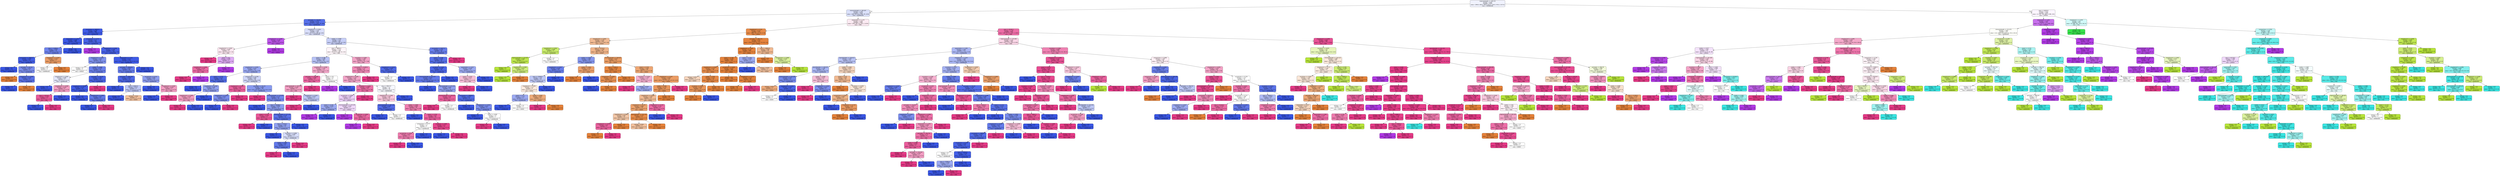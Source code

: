 digraph Tree {
node [shape=box, style="filled, rounded", color="black", fontname="helvetica"] ;
edge [fontname="helvetica"] ;
0 [label="majoraxislength <= 328.152\nentropy = 2.658\nsamples = 4324\nvalue = [946.0, 666.0, 302.0, 814.0, 1764.0, 976.0, 1337.0]\nclass = DERMASON", fillcolor="#f0f2fd"] ;
1 [label="minoraxislength <= 180.387\nentropy = 1.758\nsamples = 2628\nvalue = [943, 69, 0, 8, 1764, 78, 1234]\nclass = DERMASON", fillcolor="#dae0fa"] ;
0 -> 1 [labeldistance=2.5, labelangle=45, headlabel="True"] ;
2 [label="perimeter <= 710.426\nentropy = 0.737\nsamples = 1132\nvalue = [12, 0, 0, 0, 1542, 75, 160]\nclass = DERMASON", fillcolor="#5770e9"] ;
1 -> 2 ;
3 [label="convexarea <= 34022.5\nentropy = 0.208\nsamples = 886\nvalue = [12, 0, 0, 0, 1348, 6, 17]\nclass = DERMASON", fillcolor="#3e5ae6"] ;
2 -> 3 ;
4 [label="aspectration <= 1.329\nentropy = 0.088\nsamples = 680\nvalue = [10, 0, 0, 0, 1049, 0, 1]\nclass = DERMASON", fillcolor="#3b58e5"] ;
3 -> 4 ;
5 [label="area <= 31996.0\nentropy = 0.847\nsamples = 32\nvalue = [10, 0, 0, 0, 40, 0, 1]\nclass = DERMASON", fillcolor="#6e83ec"] ;
4 -> 5 ;
6 [label="convexarea <= 29667.0\nentropy = 0.281\nsamples = 27\nvalue = [2, 0, 0, 0, 39, 0, 0]\nclass = DERMASON", fillcolor="#435fe6"] ;
5 -> 6 ;
7 [label="entropy = 0.0\nsamples = 21\nvalue = [0, 0, 0, 0, 33, 0, 0]\nclass = DERMASON", fillcolor="#3956e5"] ;
6 -> 7 ;
8 [label="perimeter <= 627.81\nentropy = 0.811\nsamples = 6\nvalue = [2, 0, 0, 0, 6, 0, 0]\nclass = DERMASON", fillcolor="#7b8eee"] ;
6 -> 8 ;
9 [label="entropy = 0.0\nsamples = 1\nvalue = [1, 0, 0, 0, 0, 0, 0]\nclass = SEKER", fillcolor="#e58139"] ;
8 -> 9 ;
10 [label="shapefactor4 <= 0.999\nentropy = 0.592\nsamples = 5\nvalue = [1, 0, 0, 0, 6, 0, 0]\nclass = DERMASON", fillcolor="#5a72e9"] ;
8 -> 10 ;
11 [label="entropy = 0.0\nsamples = 4\nvalue = [0, 0, 0, 0, 6, 0, 0]\nclass = DERMASON", fillcolor="#3956e5"] ;
10 -> 11 ;
12 [label="entropy = 0.0\nsamples = 1\nvalue = [1, 0, 0, 0, 0, 0, 0]\nclass = SEKER", fillcolor="#e58139"] ;
10 -> 12 ;
13 [label="shapefactor1 <= 0.007\nentropy = 0.922\nsamples = 5\nvalue = [8, 0, 0, 0, 1, 0, 1]\nclass = SEKER", fillcolor="#eb9d65"] ;
5 -> 13 ;
14 [label="entropy = 1.0\nsamples = 2\nvalue = [0, 0, 0, 0, 1, 0, 1]\nclass = DERMASON", fillcolor="#ffffff"] ;
13 -> 14 ;
15 [label="entropy = 0.0\nsamples = 3\nvalue = [8, 0, 0, 0, 0, 0, 0]\nclass = SEKER", fillcolor="#e58139"] ;
13 -> 15 ;
16 [label="entropy = 0.0\nsamples = 648\nvalue = [0, 0, 0, 0, 1009, 0, 0]\nclass = DERMASON", fillcolor="#3956e5"] ;
4 -> 16 ;
17 [label="compactness <= 0.757\nentropy = 0.47\nsamples = 206\nvalue = [2, 0, 0, 0, 299, 6, 16]\nclass = DERMASON", fillcolor="#4863e7"] ;
3 -> 17 ;
18 [label="entropy = 0.0\nsamples = 3\nvalue = [0, 0, 0, 0, 0, 4, 0]\nclass = HOROZ", fillcolor="#b139e5"] ;
17 -> 18 ;
19 [label="shapefactor4 <= 0.996\nentropy = 0.396\nsamples = 203\nvalue = [2, 0, 0, 0, 299, 2, 16]\nclass = DERMASON", fillcolor="#4661e7"] ;
17 -> 19 ;
20 [label="shapefactor4 <= 0.991\nentropy = 1.023\nsamples = 33\nvalue = [0, 0, 0, 0, 32, 2, 10]\nclass = DERMASON", fillcolor="#7f92ee"] ;
19 -> 20 ;
21 [label="entropy = 1.0\nsamples = 2\nvalue = [0, 0, 0, 0, 0, 2, 2]\nclass = HOROZ", fillcolor="#ffffff"] ;
20 -> 21 ;
22 [label="solidity <= 0.988\nentropy = 0.722\nsamples = 31\nvalue = [0, 0, 0, 0, 32, 0, 8]\nclass = DERMASON", fillcolor="#6a80ec"] ;
20 -> 22 ;
23 [label="shapefactor4 <= 0.994\nentropy = 0.996\nsamples = 9\nvalue = [0, 0, 0, 0, 7, 0, 6]\nclass = DERMASON", fillcolor="#e3e7fb"] ;
22 -> 23 ;
24 [label="entropy = 0.0\nsamples = 3\nvalue = [0, 0, 0, 0, 4, 0, 0]\nclass = DERMASON", fillcolor="#3956e5"] ;
23 -> 24 ;
25 [label="shapefactor1 <= 0.008\nentropy = 0.918\nsamples = 6\nvalue = [0, 0, 0, 0, 3, 0, 6]\nclass = SIRA", fillcolor="#f29cc2"] ;
23 -> 25 ;
26 [label="area <= 34759.5\nentropy = 0.592\nsamples = 5\nvalue = [0, 0, 0, 0, 1, 0, 6]\nclass = SIRA", fillcolor="#e95a9a"] ;
25 -> 26 ;
27 [label="entropy = 0.0\nsamples = 1\nvalue = [0, 0, 0, 0, 1, 0, 0]\nclass = DERMASON", fillcolor="#3956e5"] ;
26 -> 27 ;
28 [label="entropy = 0.0\nsamples = 4\nvalue = [0, 0, 0, 0, 0, 0, 6]\nclass = SIRA", fillcolor="#e53986"] ;
26 -> 28 ;
29 [label="entropy = 0.0\nsamples = 1\nvalue = [0, 0, 0, 0, 2, 0, 0]\nclass = DERMASON", fillcolor="#3956e5"] ;
25 -> 29 ;
30 [label="perimeter <= 703.92\nentropy = 0.381\nsamples = 22\nvalue = [0, 0, 0, 0, 25, 0, 2]\nclass = DERMASON", fillcolor="#4964e7"] ;
22 -> 30 ;
31 [label="shapefactor1 <= 0.008\nentropy = 0.235\nsamples = 21\nvalue = [0, 0, 0, 0, 25, 0, 1]\nclass = DERMASON", fillcolor="#415de6"] ;
30 -> 31 ;
32 [label="entropy = 0.0\nsamples = 16\nvalue = [0, 0, 0, 0, 20, 0, 0]\nclass = DERMASON", fillcolor="#3956e5"] ;
31 -> 32 ;
33 [label="shapefactor4 <= 0.996\nentropy = 0.65\nsamples = 5\nvalue = [0, 0, 0, 0, 5, 0, 1]\nclass = DERMASON", fillcolor="#6178ea"] ;
31 -> 33 ;
34 [label="entropy = 0.0\nsamples = 4\nvalue = [0, 0, 0, 0, 5, 0, 0]\nclass = DERMASON", fillcolor="#3956e5"] ;
33 -> 34 ;
35 [label="entropy = 0.0\nsamples = 1\nvalue = [0, 0, 0, 0, 0, 0, 1]\nclass = SIRA", fillcolor="#e53986"] ;
33 -> 35 ;
36 [label="entropy = 0.0\nsamples = 1\nvalue = [0, 0, 0, 0, 0, 0, 1]\nclass = SIRA", fillcolor="#e53986"] ;
30 -> 36 ;
37 [label="aspectration <= 1.431\nentropy = 0.213\nsamples = 170\nvalue = [2.0, 0.0, 0.0, 0.0, 267.0, 0.0, 6.0]\nclass = DERMASON", fillcolor="#3f5be6"] ;
19 -> 37 ;
38 [label="perimeter <= 684.854\nentropy = 0.857\nsamples = 26\nvalue = [2, 0, 0, 0, 34, 0, 6]\nclass = DERMASON", fillcolor="#657ceb"] ;
37 -> 38 ;
39 [label="perimeter <= 680.198\nentropy = 0.439\nsamples = 13\nvalue = [2, 0, 0, 0, 20, 0, 0]\nclass = DERMASON", fillcolor="#4d67e8"] ;
38 -> 39 ;
40 [label="entropy = 0.0\nsamples = 9\nvalue = [0, 0, 0, 0, 17, 0, 0]\nclass = DERMASON", fillcolor="#3956e5"] ;
39 -> 40 ;
41 [label="area <= 34367.0\nentropy = 0.971\nsamples = 4\nvalue = [2, 0, 0, 0, 3, 0, 0]\nclass = DERMASON", fillcolor="#bdc7f6"] ;
39 -> 41 ;
42 [label="entropy = 0.0\nsamples = 2\nvalue = [0, 0, 0, 0, 2, 0, 0]\nclass = DERMASON", fillcolor="#3956e5"] ;
41 -> 42 ;
43 [label="entropy = 0.918\nsamples = 2\nvalue = [2, 0, 0, 0, 1, 0, 0]\nclass = SEKER", fillcolor="#f2c09c"] ;
41 -> 43 ;
44 [label="eccentricity <= 0.712\nentropy = 0.881\nsamples = 13\nvalue = [0, 0, 0, 0, 14, 0, 6]\nclass = DERMASON", fillcolor="#8e9ef0"] ;
38 -> 44 ;
45 [label="entropy = 0.0\nsamples = 8\nvalue = [0, 0, 0, 0, 11, 0, 0]\nclass = DERMASON", fillcolor="#3956e5"] ;
44 -> 45 ;
46 [label="shapefactor2 <= 0.002\nentropy = 0.918\nsamples = 5\nvalue = [0, 0, 0, 0, 3, 0, 6]\nclass = SIRA", fillcolor="#f29cc2"] ;
44 -> 46 ;
47 [label="entropy = 0.0\nsamples = 2\nvalue = [0, 0, 0, 0, 3, 0, 0]\nclass = DERMASON", fillcolor="#3956e5"] ;
46 -> 47 ;
48 [label="entropy = 0.0\nsamples = 3\nvalue = [0, 0, 0, 0, 0, 0, 6]\nclass = SIRA", fillcolor="#e53986"] ;
46 -> 48 ;
49 [label="entropy = 0.0\nsamples = 144\nvalue = [0, 0, 0, 0, 233, 0, 0]\nclass = DERMASON", fillcolor="#3956e5"] ;
37 -> 49 ;
50 [label="shapefactor2 <= 0.001\nentropy = 1.474\nsamples = 246\nvalue = [0, 0, 0, 0, 194, 69, 143]\nclass = DERMASON", fillcolor="#d9defa"] ;
2 -> 50 ;
51 [label="shapefactor1 <= 0.008\nentropy = 0.528\nsamples = 41\nvalue = [0, 0, 0, 0, 0, 59, 8]\nclass = HOROZ", fillcolor="#bc54e9"] ;
50 -> 51 ;
52 [label="shapefactor2 <= 0.001\nentropy = 0.997\nsamples = 8\nvalue = [0, 0, 0, 0, 0, 7, 8]\nclass = SIRA", fillcolor="#fce6f0"] ;
51 -> 52 ;
53 [label="entropy = 0.0\nsamples = 2\nvalue = [0, 0, 0, 0, 0, 0, 4]\nclass = SIRA", fillcolor="#e53986"] ;
52 -> 53 ;
54 [label="extent <= 0.8\nentropy = 0.946\nsamples = 6\nvalue = [0, 0, 0, 0, 0, 7, 4]\nclass = HOROZ", fillcolor="#deaaf4"] ;
52 -> 54 ;
55 [label="shapefactor4 <= 0.996\nentropy = 0.722\nsamples = 3\nvalue = [0, 0, 0, 0, 0, 1, 4]\nclass = SIRA", fillcolor="#ec6aa4"] ;
54 -> 55 ;
56 [label="entropy = 0.0\nsamples = 2\nvalue = [0, 0, 0, 0, 0, 0, 4]\nclass = SIRA", fillcolor="#e53986"] ;
55 -> 56 ;
57 [label="entropy = 0.0\nsamples = 1\nvalue = [0, 0, 0, 0, 0, 1, 0]\nclass = HOROZ", fillcolor="#b139e5"] ;
55 -> 57 ;
58 [label="entropy = 0.0\nsamples = 3\nvalue = [0, 0, 0, 0, 0, 6, 0]\nclass = HOROZ", fillcolor="#b139e5"] ;
54 -> 58 ;
59 [label="entropy = 0.0\nsamples = 33\nvalue = [0, 0, 0, 0, 0, 52, 0]\nclass = HOROZ", fillcolor="#b139e5"] ;
51 -> 59 ;
60 [label="solidity <= 0.989\nentropy = 1.14\nsamples = 205\nvalue = [0, 0, 0, 0, 194, 10, 135]\nclass = DERMASON", fillcolor="#c6cef7"] ;
50 -> 60 ;
61 [label="area <= 38043.5\nentropy = 1.211\nsamples = 149\nvalue = [0, 0, 0, 0, 109, 10, 115]\nclass = SIRA", fillcolor="#fef5f9"] ;
60 -> 61 ;
62 [label="extent <= 0.788\nentropy = 1.099\nsamples = 80\nvalue = [0, 0, 0, 0, 76, 3, 47]\nclass = DERMASON", fillcolor="#b6c1f5"] ;
61 -> 62 ;
63 [label="shapefactor2 <= 0.002\nentropy = 0.912\nsamples = 67\nvalue = [0, 0, 0, 0, 70, 0, 34]\nclass = DERMASON", fillcolor="#99a8f2"] ;
62 -> 63 ;
64 [label="extent <= 0.732\nentropy = 0.523\nsamples = 19\nvalue = [0, 0, 0, 0, 30, 0, 4]\nclass = DERMASON", fillcolor="#536de8"] ;
63 -> 64 ;
65 [label="entropy = 0.0\nsamples = 10\nvalue = [0, 0, 0, 0, 21, 0, 0]\nclass = DERMASON", fillcolor="#3956e5"] ;
64 -> 65 ;
66 [label="shapefactor1 <= 0.008\nentropy = 0.89\nsamples = 9\nvalue = [0, 0, 0, 0, 9, 0, 4]\nclass = DERMASON", fillcolor="#91a1f1"] ;
64 -> 66 ;
67 [label="shapefactor4 <= 0.998\nentropy = 0.918\nsamples = 4\nvalue = [0, 0, 0, 0, 2, 0, 4]\nclass = SIRA", fillcolor="#f29cc2"] ;
66 -> 67 ;
68 [label="entropy = 0.0\nsamples = 2\nvalue = [0, 0, 0, 0, 0, 0, 4]\nclass = SIRA", fillcolor="#e53986"] ;
67 -> 68 ;
69 [label="entropy = 0.0\nsamples = 2\nvalue = [0, 0, 0, 0, 2, 0, 0]\nclass = DERMASON", fillcolor="#3956e5"] ;
67 -> 69 ;
70 [label="entropy = 0.0\nsamples = 5\nvalue = [0, 0, 0, 0, 7, 0, 0]\nclass = DERMASON", fillcolor="#3956e5"] ;
66 -> 70 ;
71 [label="compactness <= 0.795\nentropy = 0.985\nsamples = 48\nvalue = [0, 0, 0, 0, 40, 0, 30]\nclass = DERMASON", fillcolor="#ced5f8"] ;
63 -> 71 ;
72 [label="shapefactor4 <= 0.995\nentropy = 0.65\nsamples = 10\nvalue = [0, 0, 0, 0, 3, 0, 15]\nclass = SIRA", fillcolor="#ea619e"] ;
71 -> 72 ;
73 [label="shapefactor2 <= 0.002\nentropy = 0.811\nsamples = 3\nvalue = [0, 0, 0, 0, 3, 0, 1]\nclass = DERMASON", fillcolor="#7b8eee"] ;
72 -> 73 ;
74 [label="entropy = 0.0\nsamples = 2\nvalue = [0, 0, 0, 0, 3, 0, 0]\nclass = DERMASON", fillcolor="#3956e5"] ;
73 -> 74 ;
75 [label="entropy = 0.0\nsamples = 1\nvalue = [0, 0, 0, 0, 0, 0, 1]\nclass = SIRA", fillcolor="#e53986"] ;
73 -> 75 ;
76 [label="entropy = 0.0\nsamples = 7\nvalue = [0, 0, 0, 0, 0, 0, 14]\nclass = SIRA", fillcolor="#e53986"] ;
72 -> 76 ;
77 [label="perimeter <= 711.55\nentropy = 0.867\nsamples = 38\nvalue = [0.0, 0.0, 0.0, 0.0, 37.0, 0.0, 15.0]\nclass = DERMASON", fillcolor="#899bf0"] ;
71 -> 77 ;
78 [label="entropy = 0.0\nsamples = 2\nvalue = [0, 0, 0, 0, 0, 0, 4]\nclass = SIRA", fillcolor="#e53986"] ;
77 -> 78 ;
79 [label="minoraxislength <= 173.203\nentropy = 0.777\nsamples = 36\nvalue = [0, 0, 0, 0, 37, 0, 11]\nclass = DERMASON", fillcolor="#7488ed"] ;
77 -> 79 ;
80 [label="entropy = 0.0\nsamples = 9\nvalue = [0, 0, 0, 0, 11, 0, 0]\nclass = DERMASON", fillcolor="#3956e5"] ;
79 -> 80 ;
81 [label="area <= 36588.0\nentropy = 0.878\nsamples = 27\nvalue = [0, 0, 0, 0, 26, 0, 11]\nclass = DERMASON", fillcolor="#8d9ef0"] ;
79 -> 81 ;
82 [label="extent <= 0.776\nentropy = 0.544\nsamples = 6\nvalue = [0, 0, 0, 0, 1, 0, 7]\nclass = SIRA", fillcolor="#e95597"] ;
81 -> 82 ;
83 [label="entropy = 0.0\nsamples = 5\nvalue = [0, 0, 0, 0, 0, 0, 7]\nclass = SIRA", fillcolor="#e53986"] ;
82 -> 83 ;
84 [label="entropy = 0.0\nsamples = 1\nvalue = [0, 0, 0, 0, 1, 0, 0]\nclass = DERMASON", fillcolor="#3956e5"] ;
82 -> 84 ;
85 [label="minoraxislength <= 177.132\nentropy = 0.579\nsamples = 21\nvalue = [0, 0, 0, 0, 25, 0, 4]\nclass = DERMASON", fillcolor="#5971e9"] ;
81 -> 85 ;
86 [label="area <= 37145.5\nentropy = 0.89\nsamples = 11\nvalue = [0, 0, 0, 0, 9, 0, 4]\nclass = DERMASON", fillcolor="#91a1f1"] ;
85 -> 86 ;
87 [label="entropy = 0.0\nsamples = 4\nvalue = [0, 0, 0, 0, 4, 0, 0]\nclass = DERMASON", fillcolor="#3956e5"] ;
86 -> 87 ;
88 [label="roundness <= 0.898\nentropy = 0.991\nsamples = 7\nvalue = [0, 0, 0, 0, 5, 0, 4]\nclass = DERMASON", fillcolor="#d7ddfa"] ;
86 -> 88 ;
89 [label="solidity <= 0.985\nentropy = 0.65\nsamples = 5\nvalue = [0, 0, 0, 0, 5, 0, 1]\nclass = DERMASON", fillcolor="#6178ea"] ;
88 -> 89 ;
90 [label="entropy = 0.0\nsamples = 1\nvalue = [0, 0, 0, 0, 0, 0, 1]\nclass = SIRA", fillcolor="#e53986"] ;
89 -> 90 ;
91 [label="entropy = 0.0\nsamples = 4\nvalue = [0, 0, 0, 0, 5, 0, 0]\nclass = DERMASON", fillcolor="#3956e5"] ;
89 -> 91 ;
92 [label="entropy = 0.0\nsamples = 2\nvalue = [0, 0, 0, 0, 0, 0, 3]\nclass = SIRA", fillcolor="#e53986"] ;
88 -> 92 ;
93 [label="entropy = 0.0\nsamples = 10\nvalue = [0, 0, 0, 0, 16, 0, 0]\nclass = DERMASON", fillcolor="#3956e5"] ;
85 -> 93 ;
94 [label="shapefactor4 <= 0.996\nentropy = 1.352\nsamples = 13\nvalue = [0, 0, 0, 0, 6, 3, 13]\nclass = SIRA", fillcolor="#f4a8ca"] ;
62 -> 94 ;
95 [label="perimeter <= 719.504\nentropy = 0.696\nsamples = 8\nvalue = [0, 0, 0, 0, 3, 0, 13]\nclass = SIRA", fillcolor="#eb67a2"] ;
94 -> 95 ;
96 [label="majoraxislength <= 267.037\nentropy = 0.918\nsamples = 5\nvalue = [0, 0, 0, 0, 3, 0, 6]\nclass = SIRA", fillcolor="#f29cc2"] ;
95 -> 96 ;
97 [label="entropy = 0.0\nsamples = 2\nvalue = [0, 0, 0, 0, 0, 0, 4]\nclass = SIRA", fillcolor="#e53986"] ;
96 -> 97 ;
98 [label="shapefactor1 <= 0.007\nentropy = 0.971\nsamples = 3\nvalue = [0, 0, 0, 0, 3, 0, 2]\nclass = DERMASON", fillcolor="#bdc7f6"] ;
96 -> 98 ;
99 [label="entropy = 0.0\nsamples = 1\nvalue = [0, 0, 0, 0, 0, 0, 2]\nclass = SIRA", fillcolor="#e53986"] ;
98 -> 99 ;
100 [label="entropy = 0.0\nsamples = 2\nvalue = [0, 0, 0, 0, 3, 0, 0]\nclass = DERMASON", fillcolor="#3956e5"] ;
98 -> 100 ;
101 [label="entropy = 0.0\nsamples = 3\nvalue = [0, 0, 0, 0, 0, 0, 7]\nclass = SIRA", fillcolor="#e53986"] ;
95 -> 101 ;
102 [label="extent <= 0.8\nentropy = 1.0\nsamples = 5\nvalue = [0, 0, 0, 0, 3, 3, 0]\nclass = DERMASON", fillcolor="#ffffff"] ;
94 -> 102 ;
103 [label="entropy = 0.0\nsamples = 2\nvalue = [0, 0, 0, 0, 0, 3, 0]\nclass = HOROZ", fillcolor="#b139e5"] ;
102 -> 103 ;
104 [label="entropy = 0.0\nsamples = 3\nvalue = [0, 0, 0, 0, 3, 0, 0]\nclass = DERMASON", fillcolor="#3956e5"] ;
102 -> 104 ;
105 [label="roundness <= 0.891\nentropy = 1.199\nsamples = 69\nvalue = [0, 0, 0, 0, 33, 7, 68]\nclass = SIRA", fillcolor="#f3a3c7"] ;
61 -> 105 ;
106 [label="convexarea <= 41489.0\nentropy = 1.11\nsamples = 61\nvalue = [0, 0, 0, 0, 24, 6, 68]\nclass = SIRA", fillcolor="#f089b7"] ;
105 -> 106 ;
107 [label="shapefactor4 <= 0.995\nentropy = 1.232\nsamples = 49\nvalue = [0, 0, 0, 0, 24, 6, 49]\nclass = SIRA", fillcolor="#f3a5c8"] ;
106 -> 107 ;
108 [label="roundness <= 0.858\nentropy = 0.944\nsamples = 21\nvalue = [0, 0, 0, 0, 2, 6, 28]\nclass = SIRA", fillcolor="#ec6ea6"] ;
107 -> 108 ;
109 [label="eccentricity <= 0.804\nentropy = 1.459\nsamples = 8\nvalue = [0, 0, 0, 0, 2, 6, 4]\nclass = HOROZ", fillcolor="#eccef8"] ;
108 -> 109 ;
110 [label="extent <= 0.705\nentropy = 0.918\nsamples = 3\nvalue = [0, 0, 0, 0, 2, 1, 0]\nclass = DERMASON", fillcolor="#9caaf2"] ;
109 -> 110 ;
111 [label="entropy = 0.0\nsamples = 1\nvalue = [0, 0, 0, 0, 0, 1, 0]\nclass = HOROZ", fillcolor="#b139e5"] ;
110 -> 111 ;
112 [label="entropy = 0.0\nsamples = 2\nvalue = [0, 0, 0, 0, 2, 0, 0]\nclass = DERMASON", fillcolor="#3956e5"] ;
110 -> 112 ;
113 [label="minoraxislength <= 170.149\nentropy = 0.991\nsamples = 5\nvalue = [0, 0, 0, 0, 0, 5, 4]\nclass = HOROZ", fillcolor="#efd7fa"] ;
109 -> 113 ;
114 [label="entropy = 0.0\nsamples = 2\nvalue = [0, 0, 0, 0, 0, 4, 0]\nclass = HOROZ", fillcolor="#b139e5"] ;
113 -> 114 ;
115 [label="eccentricity <= 0.809\nentropy = 0.722\nsamples = 3\nvalue = [0, 0, 0, 0, 0, 1, 4]\nclass = SIRA", fillcolor="#ec6aa4"] ;
113 -> 115 ;
116 [label="entropy = 0.0\nsamples = 1\nvalue = [0, 0, 0, 0, 0, 1, 0]\nclass = HOROZ", fillcolor="#b139e5"] ;
115 -> 116 ;
117 [label="entropy = 0.0\nsamples = 2\nvalue = [0, 0, 0, 0, 0, 0, 4]\nclass = SIRA", fillcolor="#e53986"] ;
115 -> 117 ;
118 [label="entropy = 0.0\nsamples = 13\nvalue = [0, 0, 0, 0, 0, 0, 24]\nclass = SIRA", fillcolor="#e53986"] ;
108 -> 118 ;
119 [label="area <= 40617.0\nentropy = 1.0\nsamples = 28\nvalue = [0, 0, 0, 0, 22, 0, 21]\nclass = DERMASON", fillcolor="#f6f7fe"] ;
107 -> 119 ;
120 [label="shapefactor4 <= 0.996\nentropy = 0.98\nsamples = 25\nvalue = [0, 0, 0, 0, 15, 0, 21]\nclass = SIRA", fillcolor="#f8c6dc"] ;
119 -> 120 ;
121 [label="majoraxislength <= 287.549\nentropy = 0.503\nsamples = 7\nvalue = [0, 0, 0, 0, 8, 0, 1]\nclass = DERMASON", fillcolor="#526be8"] ;
120 -> 121 ;
122 [label="entropy = 0.0\nsamples = 5\nvalue = [0, 0, 0, 0, 7, 0, 0]\nclass = DERMASON", fillcolor="#3956e5"] ;
121 -> 122 ;
123 [label="entropy = 1.0\nsamples = 2\nvalue = [0, 0, 0, 0, 1, 0, 1]\nclass = DERMASON", fillcolor="#ffffff"] ;
121 -> 123 ;
124 [label="solidity <= 0.985\nentropy = 0.826\nsamples = 18\nvalue = [0, 0, 0, 0, 7, 0, 20]\nclass = SIRA", fillcolor="#ee7eb0"] ;
120 -> 124 ;
125 [label="entropy = 0.0\nsamples = 2\nvalue = [0, 0, 0, 0, 3, 0, 0]\nclass = DERMASON", fillcolor="#3956e5"] ;
124 -> 125 ;
126 [label="extent <= 0.705\nentropy = 0.65\nsamples = 16\nvalue = [0, 0, 0, 0, 4, 0, 20]\nclass = SIRA", fillcolor="#ea619e"] ;
124 -> 126 ;
127 [label="compactness <= 0.777\nentropy = 1.0\nsamples = 5\nvalue = [0, 0, 0, 0, 3, 0, 3]\nclass = DERMASON", fillcolor="#ffffff"] ;
126 -> 127 ;
128 [label="eccentricity <= 0.822\nentropy = 0.811\nsamples = 3\nvalue = [0, 0, 0, 0, 1, 0, 3]\nclass = SIRA", fillcolor="#ee7bae"] ;
127 -> 128 ;
129 [label="entropy = 0.0\nsamples = 2\nvalue = [0, 0, 0, 0, 0, 0, 3]\nclass = SIRA", fillcolor="#e53986"] ;
128 -> 129 ;
130 [label="entropy = 0.0\nsamples = 1\nvalue = [0, 0, 0, 0, 1, 0, 0]\nclass = DERMASON", fillcolor="#3956e5"] ;
128 -> 130 ;
131 [label="entropy = 0.0\nsamples = 2\nvalue = [0, 0, 0, 0, 2, 0, 0]\nclass = DERMASON", fillcolor="#3956e5"] ;
127 -> 131 ;
132 [label="roundness <= 0.865\nentropy = 0.31\nsamples = 11\nvalue = [0, 0, 0, 0, 1, 0, 17]\nclass = SIRA", fillcolor="#e7458d"] ;
126 -> 132 ;
133 [label="entropy = 0.0\nsamples = 1\nvalue = [0, 0, 0, 0, 1, 0, 0]\nclass = DERMASON", fillcolor="#3956e5"] ;
132 -> 133 ;
134 [label="entropy = 0.0\nsamples = 10\nvalue = [0, 0, 0, 0, 0, 0, 17]\nclass = SIRA", fillcolor="#e53986"] ;
132 -> 134 ;
135 [label="entropy = 0.0\nsamples = 3\nvalue = [0, 0, 0, 0, 7, 0, 0]\nclass = DERMASON", fillcolor="#3956e5"] ;
119 -> 135 ;
136 [label="entropy = 0.0\nsamples = 12\nvalue = [0, 0, 0, 0, 0, 0, 19]\nclass = SIRA", fillcolor="#e53986"] ;
106 -> 136 ;
137 [label="shapefactor3 <= 0.632\nentropy = 0.469\nsamples = 8\nvalue = [0, 0, 0, 0, 9, 1, 0]\nclass = DERMASON", fillcolor="#4f69e8"] ;
105 -> 137 ;
138 [label="entropy = 1.0\nsamples = 2\nvalue = [0, 0, 0, 0, 1, 1, 0]\nclass = DERMASON", fillcolor="#ffffff"] ;
137 -> 138 ;
139 [label="entropy = 0.0\nsamples = 6\nvalue = [0, 0, 0, 0, 8, 0, 0]\nclass = DERMASON", fillcolor="#3956e5"] ;
137 -> 139 ;
140 [label="convexarea <= 41877.5\nentropy = 0.702\nsamples = 56\nvalue = [0, 0, 0, 0, 85, 0, 20]\nclass = DERMASON", fillcolor="#687eeb"] ;
60 -> 140 ;
141 [label="extent <= 0.788\nentropy = 0.565\nsamples = 52\nvalue = [0, 0, 0, 0, 85, 0, 13]\nclass = DERMASON", fillcolor="#5770e9"] ;
140 -> 141 ;
142 [label="roundness <= 0.907\nentropy = 0.428\nsamples = 41\nvalue = [0, 0, 0, 0, 73, 0, 7]\nclass = DERMASON", fillcolor="#4c66e7"] ;
141 -> 142 ;
143 [label="minoraxislength <= 173.547\nentropy = 0.659\nsamples = 21\nvalue = [0.0, 0.0, 0.0, 0.0, 34.0, 0.0, 7.0]\nclass = DERMASON", fillcolor="#6279ea"] ;
142 -> 143 ;
144 [label="entropy = 0.0\nsamples = 9\nvalue = [0, 0, 0, 0, 18, 0, 0]\nclass = DERMASON", fillcolor="#3956e5"] ;
143 -> 144 ;
145 [label="majoraxislength <= 273.252\nentropy = 0.887\nsamples = 12\nvalue = [0, 0, 0, 0, 16, 0, 7]\nclass = DERMASON", fillcolor="#90a0f0"] ;
143 -> 145 ;
146 [label="minoraxislength <= 178.315\nentropy = 0.65\nsamples = 4\nvalue = [0, 0, 0, 0, 1, 0, 5]\nclass = SIRA", fillcolor="#ea619e"] ;
145 -> 146 ;
147 [label="entropy = 0.0\nsamples = 2\nvalue = [0, 0, 0, 0, 0, 0, 4]\nclass = SIRA", fillcolor="#e53986"] ;
146 -> 147 ;
148 [label="entropy = 1.0\nsamples = 2\nvalue = [0, 0, 0, 0, 1, 0, 1]\nclass = DERMASON", fillcolor="#ffffff"] ;
146 -> 148 ;
149 [label="convexarea <= 39009.0\nentropy = 0.523\nsamples = 8\nvalue = [0, 0, 0, 0, 15, 0, 2]\nclass = DERMASON", fillcolor="#536de8"] ;
145 -> 149 ;
150 [label="entropy = 0.0\nsamples = 4\nvalue = [0, 0, 0, 0, 9, 0, 0]\nclass = DERMASON", fillcolor="#3956e5"] ;
149 -> 150 ;
151 [label="shapefactor2 <= 0.002\nentropy = 0.811\nsamples = 4\nvalue = [0, 0, 0, 0, 6, 0, 2]\nclass = DERMASON", fillcolor="#7b8eee"] ;
149 -> 151 ;
152 [label="entropy = 0.0\nsamples = 1\nvalue = [0, 0, 0, 0, 4, 0, 0]\nclass = DERMASON", fillcolor="#3956e5"] ;
151 -> 152 ;
153 [label="extent <= 0.694\nentropy = 1.0\nsamples = 3\nvalue = [0, 0, 0, 0, 2, 0, 2]\nclass = DERMASON", fillcolor="#ffffff"] ;
151 -> 153 ;
154 [label="entropy = 0.0\nsamples = 2\nvalue = [0, 0, 0, 0, 0, 0, 2]\nclass = SIRA", fillcolor="#e53986"] ;
153 -> 154 ;
155 [label="entropy = 0.0\nsamples = 1\nvalue = [0, 0, 0, 0, 2, 0, 0]\nclass = DERMASON", fillcolor="#3956e5"] ;
153 -> 155 ;
156 [label="entropy = 0.0\nsamples = 20\nvalue = [0, 0, 0, 0, 39, 0, 0]\nclass = DERMASON", fillcolor="#3956e5"] ;
142 -> 156 ;
157 [label="aspectration <= 1.617\nentropy = 0.918\nsamples = 11\nvalue = [0, 0, 0, 0, 12, 0, 6]\nclass = DERMASON", fillcolor="#9caaf2"] ;
141 -> 157 ;
158 [label="extent <= 0.797\nentropy = 0.971\nsamples = 7\nvalue = [0, 0, 0, 0, 4, 0, 6]\nclass = SIRA", fillcolor="#f6bdd7"] ;
157 -> 158 ;
159 [label="entropy = 0.0\nsamples = 4\nvalue = [0, 0, 0, 0, 0, 0, 6]\nclass = SIRA", fillcolor="#e53986"] ;
158 -> 159 ;
160 [label="entropy = 0.0\nsamples = 3\nvalue = [0, 0, 0, 0, 4, 0, 0]\nclass = DERMASON", fillcolor="#3956e5"] ;
158 -> 160 ;
161 [label="entropy = 0.0\nsamples = 4\nvalue = [0, 0, 0, 0, 8, 0, 0]\nclass = DERMASON", fillcolor="#3956e5"] ;
157 -> 161 ;
162 [label="entropy = 0.0\nsamples = 4\nvalue = [0, 0, 0, 0, 0, 0, 7]\nclass = SIRA", fillcolor="#e53986"] ;
140 -> 162 ;
163 [label="aspectration <= 1.379\nentropy = 1.559\nsamples = 1496\nvalue = [931, 69, 0, 8, 222, 3, 1074]\nclass = SIRA", fillcolor="#fceaf2"] ;
1 -> 163 ;
164 [label="shapefactor3 <= 0.76\nentropy = 0.533\nsamples = 618\nvalue = [865, 16, 0, 4, 35, 0, 19]\nclass = SEKER", fillcolor="#e78b49"] ;
163 -> 164 ;
165 [label="shapefactor2 <= 0.002\nentropy = 1.578\nsamples = 104\nvalue = [100, 12, 0, 2, 28, 0, 18]\nclass = SEKER", fillcolor="#f1ba93"] ;
164 -> 165 ;
166 [label="shapefactor2 <= 0.002\nentropy = 0.946\nsamples = 9\nvalue = [1, 11, 0, 2, 0, 0, 0]\nclass = BARBUNYA", fillcolor="#c9ec6b"] ;
165 -> 166 ;
167 [label="majoraxislength <= 313.937\nentropy = 0.469\nsamples = 7\nvalue = [1, 9, 0, 0, 0, 0, 0]\nclass = BARBUNYA", fillcolor="#bfe84f"] ;
166 -> 167 ;
168 [label="entropy = 0.0\nsamples = 3\nvalue = [0, 6, 0, 0, 0, 0, 0]\nclass = BARBUNYA", fillcolor="#b7e539"] ;
167 -> 168 ;
169 [label="shapefactor4 <= 0.998\nentropy = 0.811\nsamples = 4\nvalue = [1, 3, 0, 0, 0, 0, 0]\nclass = BARBUNYA", fillcolor="#cfee7b"] ;
167 -> 169 ;
170 [label="entropy = 0.0\nsamples = 3\nvalue = [0, 3, 0, 0, 0, 0, 0]\nclass = BARBUNYA", fillcolor="#b7e539"] ;
169 -> 170 ;
171 [label="entropy = 0.0\nsamples = 1\nvalue = [1, 0, 0, 0, 0, 0, 0]\nclass = SEKER", fillcolor="#e58139"] ;
169 -> 171 ;
172 [label="entropy = 1.0\nsamples = 2\nvalue = [0, 2, 0, 2, 0, 0, 0]\nclass = BARBUNYA", fillcolor="#ffffff"] ;
166 -> 172 ;
173 [label="area <= 37723.0\nentropy = 1.259\nsamples = 95\nvalue = [99, 1, 0, 0, 28, 0, 18]\nclass = SEKER", fillcolor="#efb388"] ;
165 -> 173 ;
174 [label="solidity <= 0.991\nentropy = 1.086\nsamples = 23\nvalue = [8, 0, 0, 0, 24, 0, 2]\nclass = DERMASON", fillcolor="#8597ef"] ;
173 -> 174 ;
175 [label="shapefactor1 <= 0.007\nentropy = 0.926\nsamples = 19\nvalue = [4, 0, 0, 0, 23, 0, 2]\nclass = DERMASON", fillcolor="#697feb"] ;
174 -> 175 ;
176 [label="area <= 37469.0\nentropy = 1.42\nsamples = 10\nvalue = [4, 0, 0, 0, 7, 0, 2]\nclass = DERMASON", fillcolor="#bdc7f6"] ;
175 -> 176 ;
177 [label="shapefactor2 <= 0.002\nentropy = 1.53\nsamples = 9\nvalue = [4, 0, 0, 0, 3, 0, 2]\nclass = SEKER", fillcolor="#fbeade"] ;
176 -> 177 ;
178 [label="extent <= 0.77\nentropy = 1.371\nsamples = 5\nvalue = [1, 0, 0, 0, 3, 0, 1]\nclass = DERMASON", fillcolor="#9caaf2"] ;
177 -> 178 ;
179 [label="entropy = 0.0\nsamples = 3\nvalue = [0, 0, 0, 0, 3, 0, 0]\nclass = DERMASON", fillcolor="#3956e5"] ;
178 -> 179 ;
180 [label="entropy = 1.0\nsamples = 2\nvalue = [1, 0, 0, 0, 0, 0, 1]\nclass = SEKER", fillcolor="#ffffff"] ;
178 -> 180 ;
181 [label="solidity <= 0.987\nentropy = 0.811\nsamples = 4\nvalue = [3, 0, 0, 0, 0, 0, 1]\nclass = SEKER", fillcolor="#eeab7b"] ;
177 -> 181 ;
182 [label="entropy = 0.0\nsamples = 1\nvalue = [0, 0, 0, 0, 0, 0, 1]\nclass = SIRA", fillcolor="#e53986"] ;
181 -> 182 ;
183 [label="entropy = 0.0\nsamples = 3\nvalue = [3, 0, 0, 0, 0, 0, 0]\nclass = SEKER", fillcolor="#e58139"] ;
181 -> 183 ;
184 [label="entropy = 0.0\nsamples = 1\nvalue = [0, 0, 0, 0, 4, 0, 0]\nclass = DERMASON", fillcolor="#3956e5"] ;
176 -> 184 ;
185 [label="entropy = 0.0\nsamples = 9\nvalue = [0, 0, 0, 0, 16, 0, 0]\nclass = DERMASON", fillcolor="#3956e5"] ;
175 -> 185 ;
186 [label="solidity <= 0.993\nentropy = 0.722\nsamples = 4\nvalue = [4, 0, 0, 0, 1, 0, 0]\nclass = SEKER", fillcolor="#eca06a"] ;
174 -> 186 ;
187 [label="entropy = 0.0\nsamples = 3\nvalue = [4, 0, 0, 0, 0, 0, 0]\nclass = SEKER", fillcolor="#e58139"] ;
186 -> 187 ;
188 [label="entropy = 0.0\nsamples = 1\nvalue = [0, 0, 0, 0, 1, 0, 0]\nclass = DERMASON", fillcolor="#3956e5"] ;
186 -> 188 ;
189 [label="minoraxislength <= 194.833\nentropy = 0.877\nsamples = 72\nvalue = [91, 1, 0, 0, 4, 0, 16]\nclass = SEKER", fillcolor="#eb9d64"] ;
173 -> 189 ;
190 [label="area <= 37942.0\nentropy = 0.222\nsamples = 16\nvalue = [27, 0, 0, 0, 1, 0, 0]\nclass = SEKER", fillcolor="#e68640"] ;
189 -> 190 ;
191 [label="compactness <= 0.863\nentropy = 0.503\nsamples = 4\nvalue = [8, 0, 0, 0, 1, 0, 0]\nclass = SEKER", fillcolor="#e89152"] ;
190 -> 191 ;
192 [label="entropy = 0.0\nsamples = 1\nvalue = [0, 0, 0, 0, 1, 0, 0]\nclass = DERMASON", fillcolor="#3956e5"] ;
191 -> 192 ;
193 [label="entropy = 0.0\nsamples = 3\nvalue = [8, 0, 0, 0, 0, 0, 0]\nclass = SEKER", fillcolor="#e58139"] ;
191 -> 193 ;
194 [label="entropy = 0.0\nsamples = 12\nvalue = [19, 0, 0, 0, 0, 0, 0]\nclass = SEKER", fillcolor="#e58139"] ;
190 -> 194 ;
195 [label="extent <= 0.729\nentropy = 1.002\nsamples = 56\nvalue = [64, 1, 0, 0, 3, 0, 16]\nclass = SEKER", fillcolor="#eda673"] ;
189 -> 195 ;
196 [label="roundness <= 0.916\nentropy = 1.379\nsamples = 4\nvalue = [1, 0, 0, 0, 2, 0, 4]\nclass = SIRA", fillcolor="#f5b0cf"] ;
195 -> 196 ;
197 [label="entropy = 0.0\nsamples = 2\nvalue = [0, 0, 0, 0, 0, 0, 4]\nclass = SIRA", fillcolor="#e53986"] ;
196 -> 197 ;
198 [label="entropy = 0.918\nsamples = 2\nvalue = [1, 0, 0, 0, 2, 0, 0]\nclass = DERMASON", fillcolor="#9caaf2"] ;
196 -> 198 ;
199 [label="shapefactor1 <= 0.007\nentropy = 0.818\nsamples = 52\nvalue = [63.0, 1.0, 0.0, 0.0, 1.0, 0.0, 12.0]\nclass = SEKER", fillcolor="#eb9c64"] ;
195 -> 199 ;
200 [label="solidity <= 0.991\nentropy = 0.735\nsamples = 50\nvalue = [63, 1, 0, 0, 1, 0, 9]\nclass = SEKER", fillcolor="#e9965b"] ;
199 -> 200 ;
201 [label="shapefactor1 <= 0.006\nentropy = 1.207\nsamples = 23\nvalue = [22, 1, 0, 0, 1, 0, 9]\nclass = SEKER", fillcolor="#f1bb94"] ;
200 -> 201 ;
202 [label="shapefactor3 <= 0.745\nentropy = 0.889\nsamples = 19\nvalue = [22, 1, 0, 0, 0, 0, 5]\nclass = SEKER", fillcolor="#eca26d"] ;
201 -> 202 ;
203 [label="shapefactor4 <= 0.998\nentropy = 0.94\nsamples = 10\nvalue = [9, 0, 0, 0, 0, 0, 5]\nclass = SEKER", fillcolor="#f3c7a7"] ;
202 -> 203 ;
204 [label="shapefactor2 <= 0.002\nentropy = 0.65\nsamples = 5\nvalue = [1, 0, 0, 0, 0, 0, 5]\nclass = SIRA", fillcolor="#ea619e"] ;
203 -> 204 ;
205 [label="entropy = 0.0\nsamples = 1\nvalue = [1, 0, 0, 0, 0, 0, 0]\nclass = SEKER", fillcolor="#e58139"] ;
204 -> 205 ;
206 [label="entropy = 0.0\nsamples = 4\nvalue = [0, 0, 0, 0, 0, 0, 5]\nclass = SIRA", fillcolor="#e53986"] ;
204 -> 206 ;
207 [label="entropy = 0.0\nsamples = 5\nvalue = [8, 0, 0, 0, 0, 0, 0]\nclass = SEKER", fillcolor="#e58139"] ;
203 -> 207 ;
208 [label="equivdiameter <= 231.334\nentropy = 0.371\nsamples = 9\nvalue = [13, 1, 0, 0, 0, 0, 0]\nclass = SEKER", fillcolor="#e78b48"] ;
202 -> 208 ;
209 [label="entropy = 0.918\nsamples = 2\nvalue = [2, 1, 0, 0, 0, 0, 0]\nclass = SEKER", fillcolor="#f2c09c"] ;
208 -> 209 ;
210 [label="entropy = 0.0\nsamples = 7\nvalue = [11, 0, 0, 0, 0, 0, 0]\nclass = SEKER", fillcolor="#e58139"] ;
208 -> 210 ;
211 [label="shapefactor3 <= 0.741\nentropy = 0.722\nsamples = 4\nvalue = [0, 0, 0, 0, 1, 0, 4]\nclass = SIRA", fillcolor="#ec6aa4"] ;
201 -> 211 ;
212 [label="entropy = 0.0\nsamples = 1\nvalue = [0, 0, 0, 0, 1, 0, 0]\nclass = DERMASON", fillcolor="#3956e5"] ;
211 -> 212 ;
213 [label="entropy = 0.0\nsamples = 3\nvalue = [0, 0, 0, 0, 0, 0, 4]\nclass = SIRA", fillcolor="#e53986"] ;
211 -> 213 ;
214 [label="entropy = 0.0\nsamples = 27\nvalue = [41, 0, 0, 0, 0, 0, 0]\nclass = SEKER", fillcolor="#e58139"] ;
200 -> 214 ;
215 [label="entropy = 0.0\nsamples = 2\nvalue = [0, 0, 0, 0, 0, 0, 3]\nclass = SIRA", fillcolor="#e53986"] ;
199 -> 215 ;
216 [label="perimeter <= 840.175\nentropy = 0.16\nsamples = 514\nvalue = [765.0, 4.0, 0.0, 2.0, 7.0, 0.0, 1.0]\nclass = SEKER", fillcolor="#e5833d"] ;
164 -> 216 ;
217 [label="shapefactor1 <= 0.007\nentropy = 0.116\nsamples = 504\nvalue = [756, 0, 0, 2, 7, 0, 1]\nclass = SEKER", fillcolor="#e5833c"] ;
216 -> 217 ;
218 [label="extent <= 0.748\nentropy = 0.078\nsamples = 500\nvalue = [754, 0, 0, 2, 3, 0, 1]\nclass = SEKER", fillcolor="#e5823b"] ;
217 -> 218 ;
219 [label="shapefactor2 <= 0.002\nentropy = 0.521\nsamples = 34\nvalue = [51, 0, 0, 2, 3, 0, 0]\nclass = SEKER", fillcolor="#e78d4c"] ;
218 -> 219 ;
220 [label="entropy = 0.971\nsamples = 2\nvalue = [3, 0, 0, 2, 0, 0, 0]\nclass = SEKER", fillcolor="#f6d5bd"] ;
219 -> 220 ;
221 [label="solidity <= 0.99\nentropy = 0.323\nsamples = 32\nvalue = [48, 0, 0, 0, 3, 0, 0]\nclass = SEKER", fillcolor="#e78945"] ;
219 -> 221 ;
222 [label="roundness <= 0.941\nentropy = 0.592\nsamples = 14\nvalue = [18, 0, 0, 0, 3, 0, 0]\nclass = SEKER", fillcolor="#e9965a"] ;
221 -> 222 ;
223 [label="entropy = 0.0\nsamples = 12\nvalue = [18, 0, 0, 0, 0, 0, 0]\nclass = SEKER", fillcolor="#e58139"] ;
222 -> 223 ;
224 [label="entropy = 0.0\nsamples = 2\nvalue = [0, 0, 0, 0, 3, 0, 0]\nclass = DERMASON", fillcolor="#3956e5"] ;
222 -> 224 ;
225 [label="entropy = 0.0\nsamples = 18\nvalue = [30, 0, 0, 0, 0, 0, 0]\nclass = SEKER", fillcolor="#e58139"] ;
221 -> 225 ;
226 [label="eccentricity <= 0.628\nentropy = 0.015\nsamples = 466\nvalue = [703, 0, 0, 0, 0, 0, 1]\nclass = SEKER", fillcolor="#e58139"] ;
218 -> 226 ;
227 [label="entropy = 0.0\nsamples = 426\nvalue = [647, 0, 0, 0, 0, 0, 0]\nclass = SEKER", fillcolor="#e58139"] ;
226 -> 227 ;
228 [label="shapefactor3 <= 0.775\nentropy = 0.127\nsamples = 40\nvalue = [56, 0, 0, 0, 0, 0, 1]\nclass = SEKER", fillcolor="#e5833d"] ;
226 -> 228 ;
229 [label="entropy = 0.0\nsamples = 39\nvalue = [56, 0, 0, 0, 0, 0, 0]\nclass = SEKER", fillcolor="#e58139"] ;
228 -> 229 ;
230 [label="entropy = 0.0\nsamples = 1\nvalue = [0, 0, 0, 0, 0, 0, 1]\nclass = SIRA", fillcolor="#e53986"] ;
228 -> 230 ;
231 [label="extent <= 0.764\nentropy = 0.918\nsamples = 4\nvalue = [2, 0, 0, 0, 4, 0, 0]\nclass = DERMASON", fillcolor="#9caaf2"] ;
217 -> 231 ;
232 [label="entropy = 0.0\nsamples = 2\nvalue = [0, 0, 0, 0, 3, 0, 0]\nclass = DERMASON", fillcolor="#3956e5"] ;
231 -> 232 ;
233 [label="entropy = 0.918\nsamples = 2\nvalue = [2, 0, 0, 0, 1, 0, 0]\nclass = SEKER", fillcolor="#f2c09c"] ;
231 -> 233 ;
234 [label="area <= 49003.0\nentropy = 0.89\nsamples = 10\nvalue = [9, 4, 0, 0, 0, 0, 0]\nclass = SEKER", fillcolor="#f1b991"] ;
216 -> 234 ;
235 [label="entropy = 0.0\nsamples = 5\nvalue = [7, 0, 0, 0, 0, 0, 0]\nclass = SEKER", fillcolor="#e58139"] ;
234 -> 235 ;
236 [label="compactness <= 0.888\nentropy = 0.918\nsamples = 5\nvalue = [2, 4, 0, 0, 0, 0, 0]\nclass = BARBUNYA", fillcolor="#dbf29c"] ;
234 -> 236 ;
237 [label="entropy = 0.0\nsamples = 2\nvalue = [2, 0, 0, 0, 0, 0, 0]\nclass = SEKER", fillcolor="#e58139"] ;
236 -> 237 ;
238 [label="entropy = 0.0\nsamples = 3\nvalue = [0, 4, 0, 0, 0, 0, 0]\nclass = BARBUNYA", fillcolor="#b7e539"] ;
236 -> 238 ;
239 [label="area <= 42185.5\nentropy = 1.118\nsamples = 878\nvalue = [66, 53, 0, 4, 187, 3, 1055]\nclass = SIRA", fillcolor="#ec6da6"] ;
163 -> 239 ;
240 [label="majoraxislength <= 274.484\nentropy = 1.232\nsamples = 292\nvalue = [21, 1, 0, 0, 187, 0, 245]\nclass = SIRA", fillcolor="#f9d4e5"] ;
239 -> 240 ;
241 [label="aspectration <= 1.405\nentropy = 1.261\nsamples = 137\nvalue = [17, 0, 0, 0, 124, 0, 64]\nclass = DERMASON", fillcolor="#abb7f4"] ;
240 -> 241 ;
242 [label="equivdiameter <= 226.613\nentropy = 1.454\nsamples = 31\nvalue = [13, 0, 0, 0, 25, 0, 9]\nclass = DERMASON", fillcolor="#b9c3f6"] ;
241 -> 242 ;
243 [label="equivdiameter <= 220.037\nentropy = 1.336\nsamples = 20\nvalue = [4, 0, 0, 0, 19, 0, 9]\nclass = DERMASON", fillcolor="#a9b6f4"] ;
242 -> 243 ;
244 [label="majoraxislength <= 253.838\nentropy = 0.787\nsamples = 11\nvalue = [4, 0, 0, 0, 13, 0, 0]\nclass = DERMASON", fillcolor="#768aed"] ;
243 -> 244 ;
245 [label="entropy = 0.811\nsamples = 2\nvalue = [3, 0, 0, 0, 1, 0, 0]\nclass = SEKER", fillcolor="#eeab7b"] ;
244 -> 245 ;
246 [label="shapefactor2 <= 0.002\nentropy = 0.391\nsamples = 9\nvalue = [1, 0, 0, 0, 12, 0, 0]\nclass = DERMASON", fillcolor="#4964e7"] ;
244 -> 246 ;
247 [label="entropy = 1.0\nsamples = 2\nvalue = [1, 0, 0, 0, 1, 0, 0]\nclass = SEKER", fillcolor="#ffffff"] ;
246 -> 247 ;
248 [label="entropy = 0.0\nsamples = 7\nvalue = [0, 0, 0, 0, 11, 0, 0]\nclass = DERMASON", fillcolor="#3956e5"] ;
246 -> 248 ;
249 [label="solidity <= 0.989\nentropy = 0.971\nsamples = 9\nvalue = [0, 0, 0, 0, 6, 0, 9]\nclass = SIRA", fillcolor="#f6bdd7"] ;
243 -> 249 ;
250 [label="entropy = 0.0\nsamples = 5\nvalue = [0, 0, 0, 0, 0, 0, 7]\nclass = SIRA", fillcolor="#e53986"] ;
249 -> 250 ;
251 [label="shapefactor2 <= 0.002\nentropy = 0.811\nsamples = 4\nvalue = [0, 0, 0, 0, 6, 0, 2]\nclass = DERMASON", fillcolor="#7b8eee"] ;
249 -> 251 ;
252 [label="entropy = 0.0\nsamples = 1\nvalue = [0, 0, 0, 0, 0, 0, 2]\nclass = SIRA", fillcolor="#e53986"] ;
251 -> 252 ;
253 [label="entropy = 0.0\nsamples = 3\nvalue = [0, 0, 0, 0, 6, 0, 0]\nclass = DERMASON", fillcolor="#3956e5"] ;
251 -> 253 ;
254 [label="solidity <= 0.993\nentropy = 0.971\nsamples = 11\nvalue = [9, 0, 0, 0, 6, 0, 0]\nclass = SEKER", fillcolor="#f6d5bd"] ;
242 -> 254 ;
255 [label="extent <= 0.76\nentropy = 0.89\nsamples = 10\nvalue = [9, 0, 0, 0, 4, 0, 0]\nclass = SEKER", fillcolor="#f1b991"] ;
254 -> 255 ;
256 [label="entropy = 0.0\nsamples = 3\nvalue = [4, 0, 0, 0, 0, 0, 0]\nclass = SEKER", fillcolor="#e58139"] ;
255 -> 256 ;
257 [label="roundness <= 0.939\nentropy = 0.991\nsamples = 7\nvalue = [5, 0, 0, 0, 4, 0, 0]\nclass = SEKER", fillcolor="#fae6d7"] ;
255 -> 257 ;
258 [label="compactness <= 0.843\nentropy = 0.863\nsamples = 5\nvalue = [5, 0, 0, 0, 2, 0, 0]\nclass = SEKER", fillcolor="#efb388"] ;
257 -> 258 ;
259 [label="entropy = 0.0\nsamples = 1\nvalue = [0, 0, 0, 0, 1, 0, 0]\nclass = DERMASON", fillcolor="#3956e5"] ;
258 -> 259 ;
260 [label="shapefactor3 <= 0.716\nentropy = 0.65\nsamples = 4\nvalue = [5, 0, 0, 0, 1, 0, 0]\nclass = SEKER", fillcolor="#ea9a61"] ;
258 -> 260 ;
261 [label="entropy = 0.0\nsamples = 3\nvalue = [5, 0, 0, 0, 0, 0, 0]\nclass = SEKER", fillcolor="#e58139"] ;
260 -> 261 ;
262 [label="entropy = 0.0\nsamples = 1\nvalue = [0, 0, 0, 0, 1, 0, 0]\nclass = DERMASON", fillcolor="#3956e5"] ;
260 -> 262 ;
263 [label="entropy = 0.0\nsamples = 2\nvalue = [0, 0, 0, 0, 2, 0, 0]\nclass = DERMASON", fillcolor="#3956e5"] ;
257 -> 263 ;
264 [label="entropy = 0.0\nsamples = 1\nvalue = [0, 0, 0, 0, 2, 0, 0]\nclass = DERMASON", fillcolor="#3956e5"] ;
254 -> 264 ;
265 [label="shapefactor1 <= 0.007\nentropy = 1.087\nsamples = 106\nvalue = [4.0, 0.0, 0.0, 0.0, 99.0, 0.0, 55.0]\nclass = DERMASON", fillcolor="#aab7f4"] ;
241 -> 265 ;
266 [label="roundness <= 0.912\nentropy = 0.935\nsamples = 101\nvalue = [0, 0, 0, 0, 98, 0, 53]\nclass = DERMASON", fillcolor="#a4b1f3"] ;
265 -> 266 ;
267 [label="roundness <= 0.88\nentropy = 0.954\nsamples = 38\nvalue = [0, 0, 0, 0, 21, 0, 35]\nclass = SIRA", fillcolor="#f5b0cf"] ;
266 -> 267 ;
268 [label="shapefactor3 <= 0.692\nentropy = 0.684\nsamples = 6\nvalue = [0, 0, 0, 0, 9, 0, 2]\nclass = DERMASON", fillcolor="#657ceb"] ;
267 -> 268 ;
269 [label="entropy = 0.0\nsamples = 4\nvalue = [0, 0, 0, 0, 9, 0, 0]\nclass = DERMASON", fillcolor="#3956e5"] ;
268 -> 269 ;
270 [label="entropy = 0.0\nsamples = 2\nvalue = [0, 0, 0, 0, 0, 0, 2]\nclass = SIRA", fillcolor="#e53986"] ;
268 -> 270 ;
271 [label="eccentricity <= 0.707\nentropy = 0.837\nsamples = 32\nvalue = [0, 0, 0, 0, 12, 0, 33]\nclass = SIRA", fillcolor="#ee81b2"] ;
267 -> 271 ;
272 [label="entropy = 0.0\nsamples = 3\nvalue = [0, 0, 0, 0, 4, 0, 0]\nclass = DERMASON", fillcolor="#3956e5"] ;
271 -> 272 ;
273 [label="compactness <= 0.83\nentropy = 0.712\nsamples = 29\nvalue = [0, 0, 0, 0, 8, 0, 33]\nclass = SIRA", fillcolor="#eb69a3"] ;
271 -> 273 ;
274 [label="perimeter <= 731.051\nentropy = 0.877\nsamples = 19\nvalue = [0, 0, 0, 0, 8, 0, 19]\nclass = SIRA", fillcolor="#f08cb9"] ;
273 -> 274 ;
275 [label="shapefactor1 <= 0.007\nentropy = 0.811\nsamples = 3\nvalue = [0, 0, 0, 0, 3, 0, 1]\nclass = DERMASON", fillcolor="#7b8eee"] ;
274 -> 275 ;
276 [label="entropy = 0.0\nsamples = 2\nvalue = [0, 0, 0, 0, 3, 0, 0]\nclass = DERMASON", fillcolor="#3956e5"] ;
275 -> 276 ;
277 [label="entropy = 0.0\nsamples = 1\nvalue = [0, 0, 0, 0, 0, 0, 1]\nclass = SIRA", fillcolor="#e53986"] ;
275 -> 277 ;
278 [label="shapefactor4 <= 0.998\nentropy = 0.755\nsamples = 16\nvalue = [0, 0, 0, 0, 5, 0, 18]\nclass = SIRA", fillcolor="#ec70a8"] ;
274 -> 278 ;
279 [label="aspectration <= 1.503\nentropy = 0.896\nsamples = 11\nvalue = [0, 0, 0, 0, 5, 0, 11]\nclass = SIRA", fillcolor="#f193bd"] ;
278 -> 279 ;
280 [label="perimeter <= 744.752\nentropy = 0.75\nsamples = 9\nvalue = [0, 0, 0, 0, 3, 0, 11]\nclass = SIRA", fillcolor="#ec6fa7"] ;
279 -> 280 ;
281 [label="solidity <= 0.988\nentropy = 0.619\nsamples = 8\nvalue = [0, 0, 0, 0, 2, 0, 11]\nclass = SIRA", fillcolor="#ea5d9c"] ;
280 -> 281 ;
282 [label="entropy = 0.0\nsamples = 4\nvalue = [0, 0, 0, 0, 0, 0, 7]\nclass = SIRA", fillcolor="#e53986"] ;
281 -> 282 ;
283 [label="perimeter <= 733.544\nentropy = 0.918\nsamples = 4\nvalue = [0, 0, 0, 0, 2, 0, 4]\nclass = SIRA", fillcolor="#f29cc2"] ;
281 -> 283 ;
284 [label="entropy = 0.0\nsamples = 2\nvalue = [0, 0, 0, 0, 0, 0, 4]\nclass = SIRA", fillcolor="#e53986"] ;
283 -> 284 ;
285 [label="entropy = 0.0\nsamples = 2\nvalue = [0, 0, 0, 0, 2, 0, 0]\nclass = DERMASON", fillcolor="#3956e5"] ;
283 -> 285 ;
286 [label="entropy = 0.0\nsamples = 1\nvalue = [0, 0, 0, 0, 1, 0, 0]\nclass = DERMASON", fillcolor="#3956e5"] ;
280 -> 286 ;
287 [label="entropy = 0.0\nsamples = 2\nvalue = [0, 0, 0, 0, 2, 0, 0]\nclass = DERMASON", fillcolor="#3956e5"] ;
279 -> 287 ;
288 [label="entropy = 0.0\nsamples = 5\nvalue = [0, 0, 0, 0, 0, 0, 7]\nclass = SIRA", fillcolor="#e53986"] ;
278 -> 288 ;
289 [label="entropy = 0.0\nsamples = 10\nvalue = [0, 0, 0, 0, 0, 0, 14]\nclass = SIRA", fillcolor="#e53986"] ;
273 -> 289 ;
290 [label="solidity <= 0.989\nentropy = 0.7\nsamples = 63\nvalue = [0, 0, 0, 0, 77, 0, 18]\nclass = DERMASON", fillcolor="#677eeb"] ;
266 -> 290 ;
291 [label="majoraxislength <= 263.002\nentropy = 0.881\nsamples = 6\nvalue = [0, 0, 0, 0, 3, 0, 7]\nclass = SIRA", fillcolor="#f08eba"] ;
290 -> 291 ;
292 [label="entropy = 0.0\nsamples = 1\nvalue = [0, 0, 0, 0, 2, 0, 0]\nclass = DERMASON", fillcolor="#3956e5"] ;
291 -> 292 ;
293 [label="shapefactor3 <= 0.679\nentropy = 0.544\nsamples = 5\nvalue = [0, 0, 0, 0, 1, 0, 7]\nclass = SIRA", fillcolor="#e95597"] ;
291 -> 293 ;
294 [label="entropy = 0.0\nsamples = 1\nvalue = [0, 0, 0, 0, 1, 0, 0]\nclass = DERMASON", fillcolor="#3956e5"] ;
293 -> 294 ;
295 [label="entropy = 0.0\nsamples = 4\nvalue = [0, 0, 0, 0, 0, 0, 7]\nclass = SIRA", fillcolor="#e53986"] ;
293 -> 295 ;
296 [label="perimeter <= 731.82\nentropy = 0.556\nsamples = 57\nvalue = [0.0, 0.0, 0.0, 0.0, 74.0, 0.0, 11.0]\nclass = DERMASON", fillcolor="#566fe9"] ;
290 -> 296 ;
297 [label="shapefactor4 <= 0.996\nentropy = 0.668\nsamples = 41\nvalue = [0, 0, 0, 0, 52, 0, 11]\nclass = DERMASON", fillcolor="#637aea"] ;
296 -> 297 ;
298 [label="area <= 38392.0\nentropy = 0.811\nsamples = 4\nvalue = [0, 0, 0, 0, 1, 0, 3]\nclass = SIRA", fillcolor="#ee7bae"] ;
297 -> 298 ;
299 [label="entropy = 0.0\nsamples = 3\nvalue = [0, 0, 0, 0, 0, 0, 3]\nclass = SIRA", fillcolor="#e53986"] ;
298 -> 299 ;
300 [label="entropy = 0.0\nsamples = 1\nvalue = [0, 0, 0, 0, 1, 0, 0]\nclass = DERMASON", fillcolor="#3956e5"] ;
298 -> 300 ;
301 [label="extent <= 0.779\nentropy = 0.573\nsamples = 37\nvalue = [0, 0, 0, 0, 51, 0, 8]\nclass = DERMASON", fillcolor="#5871e9"] ;
297 -> 301 ;
302 [label="entropy = 0.0\nsamples = 16\nvalue = [0, 0, 0, 0, 26, 0, 0]\nclass = DERMASON", fillcolor="#3956e5"] ;
301 -> 302 ;
303 [label="solidity <= 0.991\nentropy = 0.799\nsamples = 21\nvalue = [0, 0, 0, 0, 25, 0, 8]\nclass = DERMASON", fillcolor="#788ced"] ;
301 -> 303 ;
304 [label="shapefactor4 <= 0.998\nentropy = 0.677\nsamples = 18\nvalue = [0, 0, 0, 0, 23, 0, 5]\nclass = DERMASON", fillcolor="#647beb"] ;
303 -> 304 ;
305 [label="convexarea <= 39828.0\nentropy = 0.516\nsamples = 16\nvalue = [0, 0, 0, 0, 23, 0, 3]\nclass = DERMASON", fillcolor="#536ce8"] ;
304 -> 305 ;
306 [label="eccentricity <= 0.706\nentropy = 0.402\nsamples = 15\nvalue = [0, 0, 0, 0, 23, 0, 2]\nclass = DERMASON", fillcolor="#4a65e7"] ;
305 -> 306 ;
307 [label="entropy = 1.0\nsamples = 2\nvalue = [0, 0, 0, 0, 1, 0, 1]\nclass = DERMASON", fillcolor="#ffffff"] ;
306 -> 307 ;
308 [label="area <= 37824.0\nentropy = 0.258\nsamples = 13\nvalue = [0, 0, 0, 0, 22, 0, 1]\nclass = DERMASON", fillcolor="#425ee6"] ;
306 -> 308 ;
309 [label="area <= 37495.0\nentropy = 0.918\nsamples = 3\nvalue = [0, 0, 0, 0, 2, 0, 1]\nclass = DERMASON", fillcolor="#9caaf2"] ;
308 -> 309 ;
310 [label="entropy = 0.0\nsamples = 2\nvalue = [0, 0, 0, 0, 2, 0, 0]\nclass = DERMASON", fillcolor="#3956e5"] ;
309 -> 310 ;
311 [label="entropy = 0.0\nsamples = 1\nvalue = [0, 0, 0, 0, 0, 0, 1]\nclass = SIRA", fillcolor="#e53986"] ;
309 -> 311 ;
312 [label="entropy = 0.0\nsamples = 10\nvalue = [0, 0, 0, 0, 20, 0, 0]\nclass = DERMASON", fillcolor="#3956e5"] ;
308 -> 312 ;
313 [label="entropy = 0.0\nsamples = 1\nvalue = [0, 0, 0, 0, 0, 0, 1]\nclass = SIRA", fillcolor="#e53986"] ;
305 -> 313 ;
314 [label="entropy = 0.0\nsamples = 2\nvalue = [0, 0, 0, 0, 0, 0, 2]\nclass = SIRA", fillcolor="#e53986"] ;
304 -> 314 ;
315 [label="shapefactor3 <= 0.686\nentropy = 0.971\nsamples = 3\nvalue = [0, 0, 0, 0, 2, 0, 3]\nclass = SIRA", fillcolor="#f6bdd7"] ;
303 -> 315 ;
316 [label="entropy = 0.0\nsamples = 1\nvalue = [0, 0, 0, 0, 2, 0, 0]\nclass = DERMASON", fillcolor="#3956e5"] ;
315 -> 316 ;
317 [label="entropy = 0.0\nsamples = 2\nvalue = [0, 0, 0, 0, 0, 0, 3]\nclass = SIRA", fillcolor="#e53986"] ;
315 -> 317 ;
318 [label="entropy = 0.0\nsamples = 16\nvalue = [0, 0, 0, 0, 22, 0, 0]\nclass = DERMASON", fillcolor="#3956e5"] ;
296 -> 318 ;
319 [label="shapefactor3 <= 0.665\nentropy = 1.379\nsamples = 5\nvalue = [4, 0, 0, 0, 1, 0, 2]\nclass = SEKER", fillcolor="#f5cdb0"] ;
265 -> 319 ;
320 [label="entropy = 0.0\nsamples = 2\nvalue = [0, 0, 0, 0, 0, 0, 2]\nclass = SIRA", fillcolor="#e53986"] ;
319 -> 320 ;
321 [label="shapefactor3 <= 0.686\nentropy = 0.722\nsamples = 3\nvalue = [4, 0, 0, 0, 1, 0, 0]\nclass = SEKER", fillcolor="#eca06a"] ;
319 -> 321 ;
322 [label="entropy = 0.0\nsamples = 2\nvalue = [4, 0, 0, 0, 0, 0, 0]\nclass = SEKER", fillcolor="#e58139"] ;
321 -> 322 ;
323 [label="entropy = 0.0\nsamples = 1\nvalue = [0, 0, 0, 0, 1, 0, 0]\nclass = DERMASON", fillcolor="#3956e5"] ;
321 -> 323 ;
324 [label="roundness <= 0.906\nentropy = 0.964\nsamples = 155\nvalue = [4.0, 1.0, 0.0, 0.0, 63.0, 0.0, 181.0]\nclass = SIRA", fillcolor="#ef81b2"] ;
240 -> 324 ;
325 [label="shapefactor4 <= 0.998\nentropy = 0.541\nsamples = 89\nvalue = [0, 1, 0, 0, 15, 0, 128]\nclass = SIRA", fillcolor="#e85295"] ;
324 -> 325 ;
326 [label="extent <= 0.674\nentropy = 0.412\nsamples = 80\nvalue = [0, 0, 0, 0, 11, 0, 122]\nclass = SIRA", fillcolor="#e74b91"] ;
325 -> 326 ;
327 [label="entropy = 0.0\nsamples = 1\nvalue = [0, 0, 0, 0, 2, 0, 0]\nclass = DERMASON", fillcolor="#3956e5"] ;
326 -> 327 ;
328 [label="area <= 41858.5\nentropy = 0.361\nsamples = 79\nvalue = [0, 0, 0, 0, 9, 0, 122]\nclass = SIRA", fillcolor="#e7488f"] ;
326 -> 328 ;
329 [label="roundness <= 0.897\nentropy = 0.221\nsamples = 68\nvalue = [0, 0, 0, 0, 4, 0, 109]\nclass = SIRA", fillcolor="#e6408a"] ;
328 -> 329 ;
330 [label="entropy = 0.0\nsamples = 50\nvalue = [0, 0, 0, 0, 0, 0, 81]\nclass = SIRA", fillcolor="#e53986"] ;
329 -> 330 ;
331 [label="shapefactor2 <= 0.002\nentropy = 0.544\nsamples = 18\nvalue = [0, 0, 0, 0, 4, 0, 28]\nclass = SIRA", fillcolor="#e95597"] ;
329 -> 331 ;
332 [label="compactness <= 0.807\nentropy = 0.764\nsamples = 9\nvalue = [0, 0, 0, 0, 4, 0, 14]\nclass = SIRA", fillcolor="#ec72a9"] ;
331 -> 332 ;
333 [label="area <= 39967.5\nentropy = 0.544\nsamples = 8\nvalue = [0, 0, 0, 0, 2, 0, 14]\nclass = SIRA", fillcolor="#e95597"] ;
332 -> 333 ;
334 [label="entropy = 0.0\nsamples = 1\nvalue = [0, 0, 0, 0, 1, 0, 0]\nclass = DERMASON", fillcolor="#3956e5"] ;
333 -> 334 ;
335 [label="roundness <= 0.898\nentropy = 0.353\nsamples = 7\nvalue = [0, 0, 0, 0, 1, 0, 14]\nclass = SIRA", fillcolor="#e7478f"] ;
333 -> 335 ;
336 [label="entropy = 0.0\nsamples = 1\nvalue = [0, 0, 0, 0, 1, 0, 0]\nclass = DERMASON", fillcolor="#3956e5"] ;
335 -> 336 ;
337 [label="entropy = 0.0\nsamples = 6\nvalue = [0, 0, 0, 0, 0, 0, 14]\nclass = SIRA", fillcolor="#e53986"] ;
335 -> 337 ;
338 [label="entropy = 0.0\nsamples = 1\nvalue = [0, 0, 0, 0, 2, 0, 0]\nclass = DERMASON", fillcolor="#3956e5"] ;
332 -> 338 ;
339 [label="entropy = 0.0\nsamples = 9\nvalue = [0, 0, 0, 0, 0, 0, 14]\nclass = SIRA", fillcolor="#e53986"] ;
331 -> 339 ;
340 [label="roundness <= 0.902\nentropy = 0.852\nsamples = 11\nvalue = [0, 0, 0, 0, 5, 0, 13]\nclass = SIRA", fillcolor="#ef85b5"] ;
328 -> 340 ;
341 [label="shapefactor4 <= 0.995\nentropy = 0.696\nsamples = 10\nvalue = [0, 0, 0, 0, 3, 0, 13]\nclass = SIRA", fillcolor="#eb67a2"] ;
340 -> 341 ;
342 [label="entropy = 0.0\nsamples = 5\nvalue = [0, 0, 0, 0, 0, 0, 11]\nclass = SIRA", fillcolor="#e53986"] ;
341 -> 342 ;
343 [label="equivdiameter <= 231.041\nentropy = 0.971\nsamples = 5\nvalue = [0, 0, 0, 0, 3, 0, 2]\nclass = DERMASON", fillcolor="#bdc7f6"] ;
341 -> 343 ;
344 [label="eccentricity <= 0.785\nentropy = 0.918\nsamples = 3\nvalue = [0, 0, 0, 0, 1, 0, 2]\nclass = SIRA", fillcolor="#f29cc2"] ;
343 -> 344 ;
345 [label="entropy = 0.0\nsamples = 2\nvalue = [0, 0, 0, 0, 0, 0, 2]\nclass = SIRA", fillcolor="#e53986"] ;
344 -> 345 ;
346 [label="entropy = 0.0\nsamples = 1\nvalue = [0, 0, 0, 0, 1, 0, 0]\nclass = DERMASON", fillcolor="#3956e5"] ;
344 -> 346 ;
347 [label="entropy = 0.0\nsamples = 2\nvalue = [0, 0, 0, 0, 2, 0, 0]\nclass = DERMASON", fillcolor="#3956e5"] ;
343 -> 347 ;
348 [label="entropy = 0.0\nsamples = 1\nvalue = [0, 0, 0, 0, 2, 0, 0]\nclass = DERMASON", fillcolor="#3956e5"] ;
340 -> 348 ;
349 [label="shapefactor3 <= 0.643\nentropy = 1.322\nsamples = 9\nvalue = [0, 1, 0, 0, 4, 0, 6]\nclass = SIRA", fillcolor="#f8c6dc"] ;
325 -> 349 ;
350 [label="shapefactor1 <= 0.007\nentropy = 0.722\nsamples = 4\nvalue = [0, 0, 0, 0, 4, 0, 1]\nclass = DERMASON", fillcolor="#6a80ec"] ;
349 -> 350 ;
351 [label="entropy = 0.0\nsamples = 1\nvalue = [0, 0, 0, 0, 0, 0, 1]\nclass = SIRA", fillcolor="#e53986"] ;
350 -> 351 ;
352 [label="entropy = 0.0\nsamples = 3\nvalue = [0, 0, 0, 0, 4, 0, 0]\nclass = DERMASON", fillcolor="#3956e5"] ;
350 -> 352 ;
353 [label="shapefactor1 <= 0.007\nentropy = 0.65\nsamples = 5\nvalue = [0, 1, 0, 0, 0, 0, 5]\nclass = SIRA", fillcolor="#ea619e"] ;
349 -> 353 ;
354 [label="entropy = 0.0\nsamples = 1\nvalue = [0, 1, 0, 0, 0, 0, 0]\nclass = BARBUNYA", fillcolor="#b7e539"] ;
353 -> 354 ;
355 [label="entropy = 0.0\nsamples = 4\nvalue = [0, 0, 0, 0, 0, 0, 5]\nclass = SIRA", fillcolor="#e53986"] ;
353 -> 355 ;
356 [label="compactness <= 0.808\nentropy = 1.194\nsamples = 66\nvalue = [4, 0, 0, 0, 48, 0, 53]\nclass = SIRA", fillcolor="#fdeef4"] ;
324 -> 356 ;
357 [label="shapefactor4 <= 0.997\nentropy = 0.926\nsamples = 17\nvalue = [2, 0, 0, 0, 23, 0, 4]\nclass = DERMASON", fillcolor="#697feb"] ;
356 -> 357 ;
358 [label="compactness <= 0.804\nentropy = 0.918\nsamples = 4\nvalue = [0, 0, 0, 0, 2, 0, 4]\nclass = SIRA", fillcolor="#f29cc2"] ;
357 -> 358 ;
359 [label="entropy = 0.0\nsamples = 3\nvalue = [0, 0, 0, 0, 0, 0, 4]\nclass = SIRA", fillcolor="#e53986"] ;
358 -> 359 ;
360 [label="entropy = 0.0\nsamples = 1\nvalue = [0, 0, 0, 0, 2, 0, 0]\nclass = DERMASON", fillcolor="#3956e5"] ;
358 -> 360 ;
361 [label="majoraxislength <= 288.326\nentropy = 0.426\nsamples = 13\nvalue = [2, 0, 0, 0, 21, 0, 0]\nclass = DERMASON", fillcolor="#4c66e7"] ;
357 -> 361 ;
362 [label="entropy = 0.0\nsamples = 10\nvalue = [0, 0, 0, 0, 18, 0, 0]\nclass = DERMASON", fillcolor="#3956e5"] ;
361 -> 362 ;
363 [label="perimeter <= 758.721\nentropy = 0.971\nsamples = 3\nvalue = [2, 0, 0, 0, 3, 0, 0]\nclass = DERMASON", fillcolor="#bdc7f6"] ;
361 -> 363 ;
364 [label="entropy = 0.0\nsamples = 1\nvalue = [2, 0, 0, 0, 0, 0, 0]\nclass = SEKER", fillcolor="#e58139"] ;
363 -> 364 ;
365 [label="entropy = 0.0\nsamples = 2\nvalue = [0, 0, 0, 0, 3, 0, 0]\nclass = DERMASON", fillcolor="#3956e5"] ;
363 -> 365 ;
366 [label="shapefactor2 <= 0.002\nentropy = 1.074\nsamples = 49\nvalue = [2, 0, 0, 0, 25, 0, 49]\nclass = SIRA", fillcolor="#f3a2c6"] ;
356 -> 366 ;
367 [label="solidity <= 0.992\nentropy = 0.575\nsamples = 18\nvalue = [1, 0, 0, 0, 2, 0, 26]\nclass = SIRA", fillcolor="#e84f93"] ;
366 -> 367 ;
368 [label="minoraxislength <= 187.662\nentropy = 0.371\nsamples = 17\nvalue = [0, 0, 0, 0, 2, 0, 26]\nclass = SIRA", fillcolor="#e7488f"] ;
367 -> 368 ;
369 [label="entropy = 0.0\nsamples = 11\nvalue = [0, 0, 0, 0, 0, 0, 21]\nclass = SIRA", fillcolor="#e53986"] ;
368 -> 369 ;
370 [label="convexarea <= 42254.5\nentropy = 0.863\nsamples = 6\nvalue = [0, 0, 0, 0, 2, 0, 5]\nclass = SIRA", fillcolor="#ef88b6"] ;
368 -> 370 ;
371 [label="shapefactor3 <= 0.667\nentropy = 0.918\nsamples = 3\nvalue = [0, 0, 0, 0, 2, 0, 1]\nclass = DERMASON", fillcolor="#9caaf2"] ;
370 -> 371 ;
372 [label="entropy = 0.0\nsamples = 2\nvalue = [0, 0, 0, 0, 2, 0, 0]\nclass = DERMASON", fillcolor="#3956e5"] ;
371 -> 372 ;
373 [label="entropy = 0.0\nsamples = 1\nvalue = [0, 0, 0, 0, 0, 0, 1]\nclass = SIRA", fillcolor="#e53986"] ;
371 -> 373 ;
374 [label="entropy = 0.0\nsamples = 3\nvalue = [0, 0, 0, 0, 0, 0, 4]\nclass = SIRA", fillcolor="#e53986"] ;
370 -> 374 ;
375 [label="entropy = 0.0\nsamples = 1\nvalue = [1, 0, 0, 0, 0, 0, 0]\nclass = SEKER", fillcolor="#e58139"] ;
367 -> 375 ;
376 [label="eccentricity <= 0.734\nentropy = 1.127\nsamples = 31\nvalue = [1, 0, 0, 0, 23, 0, 23]\nclass = DERMASON", fillcolor="#ffffff"] ;
366 -> 376 ;
377 [label="roundness <= 0.914\nentropy = 0.929\nsamples = 17\nvalue = [1, 0, 0, 0, 5, 0, 20]\nclass = SIRA", fillcolor="#ec72a9"] ;
376 -> 377 ;
378 [label="entropy = 0.0\nsamples = 9\nvalue = [0, 0, 0, 0, 0, 0, 15]\nclass = SIRA", fillcolor="#e53986"] ;
377 -> 378 ;
379 [label="eccentricity <= 0.727\nentropy = 1.349\nsamples = 8\nvalue = [1, 0, 0, 0, 5, 0, 5]\nclass = DERMASON", fillcolor="#ffffff"] ;
377 -> 379 ;
380 [label="area <= 41104.0\nentropy = 0.722\nsamples = 4\nvalue = [1, 0, 0, 0, 0, 0, 4]\nclass = SIRA", fillcolor="#ec6aa4"] ;
379 -> 380 ;
381 [label="entropy = 0.0\nsamples = 1\nvalue = [1, 0, 0, 0, 0, 0, 0]\nclass = SEKER", fillcolor="#e58139"] ;
380 -> 381 ;
382 [label="entropy = 0.0\nsamples = 3\nvalue = [0, 0, 0, 0, 0, 0, 4]\nclass = SIRA", fillcolor="#e53986"] ;
380 -> 382 ;
383 [label="shapefactor4 <= 0.997\nentropy = 0.65\nsamples = 4\nvalue = [0, 0, 0, 0, 5, 0, 1]\nclass = DERMASON", fillcolor="#6178ea"] ;
379 -> 383 ;
384 [label="entropy = 0.0\nsamples = 3\nvalue = [0, 0, 0, 0, 5, 0, 0]\nclass = DERMASON", fillcolor="#3956e5"] ;
383 -> 384 ;
385 [label="entropy = 0.0\nsamples = 1\nvalue = [0, 0, 0, 0, 0, 0, 1]\nclass = SIRA", fillcolor="#e53986"] ;
383 -> 385 ;
386 [label="roundness <= 0.915\nentropy = 0.592\nsamples = 14\nvalue = [0, 0, 0, 0, 18, 0, 3]\nclass = DERMASON", fillcolor="#5a72e9"] ;
376 -> 386 ;
387 [label="area <= 40620.5\nentropy = 0.954\nsamples = 6\nvalue = [0, 0, 0, 0, 5, 0, 3]\nclass = DERMASON", fillcolor="#b0bbf5"] ;
386 -> 387 ;
388 [label="compactness <= 0.819\nentropy = 0.811\nsamples = 4\nvalue = [0, 0, 0, 0, 1, 0, 3]\nclass = SIRA", fillcolor="#ee7bae"] ;
387 -> 388 ;
389 [label="entropy = 0.0\nsamples = 3\nvalue = [0, 0, 0, 0, 0, 0, 3]\nclass = SIRA", fillcolor="#e53986"] ;
388 -> 389 ;
390 [label="entropy = 0.0\nsamples = 1\nvalue = [0, 0, 0, 0, 1, 0, 0]\nclass = DERMASON", fillcolor="#3956e5"] ;
388 -> 390 ;
391 [label="entropy = 0.0\nsamples = 2\nvalue = [0, 0, 0, 0, 4, 0, 0]\nclass = DERMASON", fillcolor="#3956e5"] ;
387 -> 391 ;
392 [label="entropy = 0.0\nsamples = 8\nvalue = [0, 0, 0, 0, 13, 0, 0]\nclass = DERMASON", fillcolor="#3956e5"] ;
386 -> 392 ;
393 [label="shapefactor1 <= 0.006\nentropy = 0.665\nsamples = 586\nvalue = [45, 52, 0, 4, 0, 3, 810]\nclass = SIRA", fillcolor="#e85195"] ;
239 -> 393 ;
394 [label="roundness <= 0.878\nentropy = 1.55\nsamples = 39\nvalue = [16.0, 31.0, 0.0, 1.0, 0.0, 0.0, 11.0]\nclass = BARBUNYA", fillcolor="#e6f6ba"] ;
393 -> 394 ;
395 [label="entropy = 0.0\nsamples = 14\nvalue = [0, 21, 0, 0, 0, 0, 0]\nclass = BARBUNYA", fillcolor="#b7e539"] ;
394 -> 395 ;
396 [label="minoraxislength <= 216.122\nentropy = 1.688\nsamples = 25\nvalue = [16, 10, 0, 1, 0, 0, 11]\nclass = SEKER", fillcolor="#fae8da"] ;
394 -> 396 ;
397 [label="shapefactor3 <= 0.717\nentropy = 1.544\nsamples = 21\nvalue = [14, 3, 0, 1, 0, 0, 11]\nclass = SEKER", fillcolor="#fbeade"] ;
396 -> 397 ;
398 [label="roundness <= 0.897\nentropy = 1.187\nsamples = 20\nvalue = [14, 0, 0, 1, 0, 0, 11]\nclass = SEKER", fillcolor="#fae6d7"] ;
397 -> 398 ;
399 [label="entropy = 0.0\nsamples = 5\nvalue = [0, 0, 0, 0, 0, 0, 7]\nclass = SIRA", fillcolor="#e53986"] ;
398 -> 399 ;
400 [label="shapefactor1 <= 0.006\nentropy = 1.021\nsamples = 15\nvalue = [14, 0, 0, 1, 0, 0, 4]\nclass = SEKER", fillcolor="#eeab7b"] ;
398 -> 400 ;
401 [label="perimeter <= 842.414\nentropy = 0.764\nsamples = 14\nvalue = [14, 0, 0, 0, 0, 0, 4]\nclass = SEKER", fillcolor="#eca572"] ;
400 -> 401 ;
402 [label="aspectration <= 1.417\nentropy = 0.971\nsamples = 9\nvalue = [6, 0, 0, 0, 0, 0, 4]\nclass = SEKER", fillcolor="#f6d5bd"] ;
401 -> 402 ;
403 [label="entropy = 0.0\nsamples = 4\nvalue = [5, 0, 0, 0, 0, 0, 0]\nclass = SEKER", fillcolor="#e58139"] ;
402 -> 403 ;
404 [label="aspectration <= 1.483\nentropy = 0.722\nsamples = 5\nvalue = [1, 0, 0, 0, 0, 0, 4]\nclass = SIRA", fillcolor="#ec6aa4"] ;
402 -> 404 ;
405 [label="entropy = 0.0\nsamples = 4\nvalue = [0, 0, 0, 0, 0, 0, 4]\nclass = SIRA", fillcolor="#e53986"] ;
404 -> 405 ;
406 [label="entropy = 0.0\nsamples = 1\nvalue = [1, 0, 0, 0, 0, 0, 0]\nclass = SEKER", fillcolor="#e58139"] ;
404 -> 406 ;
407 [label="entropy = 0.0\nsamples = 5\nvalue = [8, 0, 0, 0, 0, 0, 0]\nclass = SEKER", fillcolor="#e58139"] ;
401 -> 407 ;
408 [label="entropy = 0.0\nsamples = 1\nvalue = [0, 0, 0, 1, 0, 0, 0]\nclass = CALI", fillcolor="#39e5e2"] ;
400 -> 408 ;
409 [label="entropy = 0.0\nsamples = 1\nvalue = [0, 3, 0, 0, 0, 0, 0]\nclass = BARBUNYA", fillcolor="#b7e539"] ;
397 -> 409 ;
410 [label="extent <= 0.781\nentropy = 0.764\nsamples = 4\nvalue = [2, 7, 0, 0, 0, 0, 0]\nclass = BARBUNYA", fillcolor="#ccec72"] ;
396 -> 410 ;
411 [label="area <= 54093.0\nentropy = 0.544\nsamples = 3\nvalue = [1, 7, 0, 0, 0, 0, 0]\nclass = BARBUNYA", fillcolor="#c1e955"] ;
410 -> 411 ;
412 [label="entropy = 0.0\nsamples = 1\nvalue = [0, 4, 0, 0, 0, 0, 0]\nclass = BARBUNYA", fillcolor="#b7e539"] ;
411 -> 412 ;
413 [label="entropy = 0.811\nsamples = 2\nvalue = [1, 3, 0, 0, 0, 0, 0]\nclass = BARBUNYA", fillcolor="#cfee7b"] ;
411 -> 413 ;
414 [label="entropy = 0.0\nsamples = 1\nvalue = [1, 0, 0, 0, 0, 0, 0]\nclass = SEKER", fillcolor="#e58139"] ;
410 -> 414 ;
415 [label="equivdiameter <= 252.203\nentropy = 0.445\nsamples = 547\nvalue = [29.0, 21.0, 0.0, 3.0, 0.0, 3.0, 799.0]\nclass = SIRA", fillcolor="#e7468e"] ;
393 -> 415 ;
416 [label="shapefactor4 <= 0.998\nentropy = 0.329\nsamples = 491\nvalue = [22.0, 6.0, 0.0, 3.0, 0.0, 3.0, 727.0]\nclass = SIRA", fillcolor="#e6428c"] ;
415 -> 416 ;
417 [label="extent <= 0.649\nentropy = 0.109\nsamples = 403\nvalue = [1, 2, 0, 1, 0, 3, 619]\nclass = SIRA", fillcolor="#e53b87"] ;
416 -> 417 ;
418 [label="entropy = 0.0\nsamples = 1\nvalue = [0, 0, 0, 0, 0, 1, 0]\nclass = HOROZ", fillcolor="#b139e5"] ;
417 -> 418 ;
419 [label="shapefactor1 <= 0.006\nentropy = 0.097\nsamples = 402\nvalue = [1, 2, 0, 1, 0, 2, 619]\nclass = SIRA", fillcolor="#e53b87"] ;
417 -> 419 ;
420 [label="solidity <= 0.987\nentropy = 0.263\nsamples = 51\nvalue = [1, 2, 0, 0, 0, 0, 78]\nclass = SIRA", fillcolor="#e6418b"] ;
419 -> 420 ;
421 [label="roundness <= 0.849\nentropy = 0.803\nsamples = 12\nvalue = [1, 2, 0, 0, 0, 0, 15]\nclass = SIRA", fillcolor="#ea5e9d"] ;
420 -> 421 ;
422 [label="entropy = 1.0\nsamples = 2\nvalue = [1, 1, 0, 0, 0, 0, 0]\nclass = SEKER", fillcolor="#ffffff"] ;
421 -> 422 ;
423 [label="shapefactor3 <= 0.667\nentropy = 0.337\nsamples = 10\nvalue = [0, 1, 0, 0, 0, 0, 15]\nclass = SIRA", fillcolor="#e7468e"] ;
421 -> 423 ;
424 [label="extent <= 0.744\nentropy = 0.811\nsamples = 3\nvalue = [0, 1, 0, 0, 0, 0, 3]\nclass = SIRA", fillcolor="#ee7bae"] ;
423 -> 424 ;
425 [label="entropy = 0.0\nsamples = 2\nvalue = [0, 0, 0, 0, 0, 0, 3]\nclass = SIRA", fillcolor="#e53986"] ;
424 -> 425 ;
426 [label="entropy = 0.0\nsamples = 1\nvalue = [0, 1, 0, 0, 0, 0, 0]\nclass = BARBUNYA", fillcolor="#b7e539"] ;
424 -> 426 ;
427 [label="entropy = 0.0\nsamples = 7\nvalue = [0, 0, 0, 0, 0, 0, 12]\nclass = SIRA", fillcolor="#e53986"] ;
423 -> 427 ;
428 [label="entropy = 0.0\nsamples = 39\nvalue = [0, 0, 0, 0, 0, 0, 63]\nclass = SIRA", fillcolor="#e53986"] ;
420 -> 428 ;
429 [label="majoraxislength <= 294.017\nentropy = 0.054\nsamples = 351\nvalue = [0, 0, 0, 1, 0, 2, 541]\nclass = SIRA", fillcolor="#e53a87"] ;
419 -> 429 ;
430 [label="shapefactor2 <= 0.002\nentropy = 0.118\nsamples = 77\nvalue = [0, 0, 0, 0, 0, 2, 123]\nclass = SIRA", fillcolor="#e53c88"] ;
429 -> 430 ;
431 [label="entropy = 0.0\nsamples = 1\nvalue = [0, 0, 0, 0, 0, 1, 0]\nclass = HOROZ", fillcolor="#b139e5"] ;
430 -> 431 ;
432 [label="solidity <= 0.99\nentropy = 0.068\nsamples = 76\nvalue = [0, 0, 0, 0, 0, 1, 123]\nclass = SIRA", fillcolor="#e53b87"] ;
430 -> 432 ;
433 [label="entropy = 0.0\nsamples = 58\nvalue = [0, 0, 0, 0, 0, 0, 96]\nclass = SIRA", fillcolor="#e53986"] ;
432 -> 433 ;
434 [label="area <= 43881.5\nentropy = 0.222\nsamples = 18\nvalue = [0, 0, 0, 0, 0, 1, 27]\nclass = SIRA", fillcolor="#e6408a"] ;
432 -> 434 ;
435 [label="entropy = 0.0\nsamples = 11\nvalue = [0, 0, 0, 0, 0, 0, 20]\nclass = SIRA", fillcolor="#e53986"] ;
434 -> 435 ;
436 [label="area <= 43905.5\nentropy = 0.544\nsamples = 7\nvalue = [0, 0, 0, 0, 0, 1, 7]\nclass = SIRA", fillcolor="#e95597"] ;
434 -> 436 ;
437 [label="entropy = 0.0\nsamples = 1\nvalue = [0, 0, 0, 0, 0, 1, 0]\nclass = HOROZ", fillcolor="#b139e5"] ;
436 -> 437 ;
438 [label="entropy = 0.0\nsamples = 6\nvalue = [0, 0, 0, 0, 0, 0, 7]\nclass = SIRA", fillcolor="#e53986"] ;
436 -> 438 ;
439 [label="solidity <= 0.987\nentropy = 0.024\nsamples = 274\nvalue = [0, 0, 0, 1, 0, 0, 418]\nclass = SIRA", fillcolor="#e53986"] ;
429 -> 439 ;
440 [label="roundness <= 0.893\nentropy = 0.082\nsamples = 69\nvalue = [0.0, 0.0, 0.0, 1.0, 0.0, 0.0, 97.0]\nclass = SIRA", fillcolor="#e53b87"] ;
439 -> 440 ;
441 [label="entropy = 0.0\nsamples = 66\nvalue = [0, 0, 0, 0, 0, 0, 94]\nclass = SIRA", fillcolor="#e53986"] ;
440 -> 441 ;
442 [label="shapefactor1 <= 0.007\nentropy = 0.811\nsamples = 3\nvalue = [0, 0, 0, 1, 0, 0, 3]\nclass = SIRA", fillcolor="#ee7bae"] ;
440 -> 442 ;
443 [label="entropy = 0.0\nsamples = 1\nvalue = [0, 0, 0, 1, 0, 0, 0]\nclass = CALI", fillcolor="#39e5e2"] ;
442 -> 443 ;
444 [label="entropy = 0.0\nsamples = 2\nvalue = [0, 0, 0, 0, 0, 0, 3]\nclass = SIRA", fillcolor="#e53986"] ;
442 -> 444 ;
445 [label="entropy = 0.0\nsamples = 205\nvalue = [0, 0, 0, 0, 0, 0, 321]\nclass = SIRA", fillcolor="#e53986"] ;
439 -> 445 ;
446 [label="majoraxislength <= 296.445\nentropy = 0.916\nsamples = 88\nvalue = [21, 4, 0, 2, 0, 0, 108]\nclass = SIRA", fillcolor="#eb68a3"] ;
416 -> 446 ;
447 [label="solidity <= 0.992\nentropy = 0.989\nsamples = 49\nvalue = [19, 0, 0, 2, 0, 0, 53]\nclass = SIRA", fillcolor="#ef85b4"] ;
446 -> 447 ;
448 [label="shapefactor4 <= 0.998\nentropy = 0.863\nsamples = 44\nvalue = [12, 0, 0, 2, 0, 0, 53]\nclass = SIRA", fillcolor="#ec6ba5"] ;
447 -> 448 ;
449 [label="perimeter <= 809.191\nentropy = 0.286\nsamples = 28\nvalue = [2, 0, 0, 0, 0, 0, 38]\nclass = SIRA", fillcolor="#e6438c"] ;
448 -> 449 ;
450 [label="eccentricity <= 0.717\nentropy = 0.172\nsamples = 27\nvalue = [1, 0, 0, 0, 0, 0, 38]\nclass = SIRA", fillcolor="#e63e89"] ;
449 -> 450 ;
451 [label="eccentricity <= 0.712\nentropy = 0.65\nsamples = 4\nvalue = [1, 0, 0, 0, 0, 0, 5]\nclass = SIRA", fillcolor="#ea619e"] ;
450 -> 451 ;
452 [label="entropy = 0.0\nsamples = 3\nvalue = [0, 0, 0, 0, 0, 0, 5]\nclass = SIRA", fillcolor="#e53986"] ;
451 -> 452 ;
453 [label="entropy = 0.0\nsamples = 1\nvalue = [1, 0, 0, 0, 0, 0, 0]\nclass = SEKER", fillcolor="#e58139"] ;
451 -> 453 ;
454 [label="entropy = 0.0\nsamples = 23\nvalue = [0, 0, 0, 0, 0, 0, 33]\nclass = SIRA", fillcolor="#e53986"] ;
450 -> 454 ;
455 [label="entropy = 0.0\nsamples = 1\nvalue = [1, 0, 0, 0, 0, 0, 0]\nclass = SEKER", fillcolor="#e58139"] ;
449 -> 455 ;
456 [label="shapefactor3 <= 0.644\nentropy = 1.28\nsamples = 16\nvalue = [10, 0, 0, 2, 0, 0, 15]\nclass = SIRA", fillcolor="#f7c5db"] ;
448 -> 456 ;
457 [label="entropy = 0.0\nsamples = 2\nvalue = [0, 0, 0, 0, 0, 0, 4]\nclass = SIRA", fillcolor="#e53986"] ;
456 -> 457 ;
458 [label="solidity <= 0.99\nentropy = 1.338\nsamples = 14\nvalue = [10, 0, 0, 2, 0, 0, 11]\nclass = SIRA", fillcolor="#fdf0f6"] ;
456 -> 458 ;
459 [label="majoraxislength <= 293.393\nentropy = 1.3\nsamples = 11\nvalue = [5, 0, 0, 2, 0, 0, 11]\nclass = SIRA", fillcolor="#f3a4c7"] ;
458 -> 459 ;
460 [label="extent <= 0.706\nentropy = 0.75\nsamples = 9\nvalue = [3, 0, 0, 0, 0, 0, 11]\nclass = SIRA", fillcolor="#ec6fa7"] ;
459 -> 460 ;
461 [label="entropy = 0.0\nsamples = 1\nvalue = [2, 0, 0, 0, 0, 0, 0]\nclass = SEKER", fillcolor="#e58139"] ;
460 -> 461 ;
462 [label="compactness <= 0.834\nentropy = 0.414\nsamples = 8\nvalue = [1, 0, 0, 0, 0, 0, 11]\nclass = SIRA", fillcolor="#e74b91"] ;
460 -> 462 ;
463 [label="entropy = 0.0\nsamples = 6\nvalue = [0, 0, 0, 0, 0, 0, 10]\nclass = SIRA", fillcolor="#e53986"] ;
462 -> 463 ;
464 [label="entropy = 1.0\nsamples = 2\nvalue = [1, 0, 0, 0, 0, 0, 1]\nclass = SEKER", fillcolor="#ffffff"] ;
462 -> 464 ;
465 [label="entropy = 1.0\nsamples = 2\nvalue = [2, 0, 0, 2, 0, 0, 0]\nclass = SEKER", fillcolor="#ffffff"] ;
459 -> 465 ;
466 [label="entropy = 0.0\nsamples = 3\nvalue = [5, 0, 0, 0, 0, 0, 0]\nclass = SEKER", fillcolor="#e58139"] ;
458 -> 466 ;
467 [label="entropy = 0.0\nsamples = 5\nvalue = [7, 0, 0, 0, 0, 0, 0]\nclass = SEKER", fillcolor="#e58139"] ;
447 -> 467 ;
468 [label="shapefactor1 <= 0.006\nentropy = 0.554\nsamples = 39\nvalue = [2, 4, 0, 0, 0, 0, 55]\nclass = SIRA", fillcolor="#e84e93"] ;
446 -> 468 ;
469 [label="minoraxislength <= 198.812\nentropy = 0.946\nsamples = 8\nvalue = [0, 4, 0, 0, 0, 0, 7]\nclass = SIRA", fillcolor="#f4aacb"] ;
468 -> 469 ;
470 [label="entropy = 0.0\nsamples = 1\nvalue = [0, 2, 0, 0, 0, 0, 0]\nclass = BARBUNYA", fillcolor="#b7e539"] ;
469 -> 470 ;
471 [label="roundness <= 0.86\nentropy = 0.764\nsamples = 7\nvalue = [0, 2, 0, 0, 0, 0, 7]\nclass = SIRA", fillcolor="#ec72a9"] ;
469 -> 471 ;
472 [label="entropy = 0.0\nsamples = 2\nvalue = [0, 2, 0, 0, 0, 0, 0]\nclass = BARBUNYA", fillcolor="#b7e539"] ;
471 -> 472 ;
473 [label="entropy = 0.0\nsamples = 5\nvalue = [0, 0, 0, 0, 0, 0, 7]\nclass = SIRA", fillcolor="#e53986"] ;
471 -> 473 ;
474 [label="solidity <= 0.991\nentropy = 0.242\nsamples = 31\nvalue = [2, 0, 0, 0, 0, 0, 48]\nclass = SIRA", fillcolor="#e6418b"] ;
468 -> 474 ;
475 [label="entropy = 0.0\nsamples = 23\nvalue = [0, 0, 0, 0, 0, 0, 38]\nclass = SIRA", fillcolor="#e53986"] ;
474 -> 475 ;
476 [label="solidity <= 0.991\nentropy = 0.65\nsamples = 8\nvalue = [2, 0, 0, 0, 0, 0, 10]\nclass = SIRA", fillcolor="#ea619e"] ;
474 -> 476 ;
477 [label="entropy = 0.0\nsamples = 1\nvalue = [2, 0, 0, 0, 0, 0, 0]\nclass = SEKER", fillcolor="#e58139"] ;
476 -> 477 ;
478 [label="entropy = 0.0\nsamples = 7\nvalue = [0, 0, 0, 0, 0, 0, 10]\nclass = SIRA", fillcolor="#e53986"] ;
476 -> 478 ;
479 [label="shapefactor4 <= 0.997\nentropy = 0.996\nsamples = 56\nvalue = [7, 15, 0, 0, 0, 0, 72]\nclass = SIRA", fillcolor="#ec70a8"] ;
415 -> 479 ;
480 [label="minoraxislength <= 197.868\nentropy = 0.513\nsamples = 39\nvalue = [3.0, 3.0, 0.0, 0.0, 0.0, 0.0, 63.0]\nclass = SIRA", fillcolor="#e74b91"] ;
479 -> 480 ;
481 [label="entropy = 0.971\nsamples = 2\nvalue = [3, 0, 0, 0, 0, 0, 2]\nclass = SEKER", fillcolor="#f6d5bd"] ;
480 -> 481 ;
482 [label="perimeter <= 872.01\nentropy = 0.273\nsamples = 37\nvalue = [0, 3, 0, 0, 0, 0, 61]\nclass = SIRA", fillcolor="#e6438c"] ;
480 -> 482 ;
483 [label="entropy = 0.0\nsamples = 34\nvalue = [0, 0, 0, 0, 0, 0, 60]\nclass = SIRA", fillcolor="#e53986"] ;
482 -> 483 ;
484 [label="compactness <= 0.795\nentropy = 0.811\nsamples = 3\nvalue = [0, 3, 0, 0, 0, 0, 1]\nclass = BARBUNYA", fillcolor="#cfee7b"] ;
482 -> 484 ;
485 [label="entropy = 0.0\nsamples = 1\nvalue = [0, 0, 0, 0, 0, 0, 1]\nclass = SIRA", fillcolor="#e53986"] ;
484 -> 485 ;
486 [label="entropy = 0.0\nsamples = 2\nvalue = [0, 3, 0, 0, 0, 0, 0]\nclass = BARBUNYA", fillcolor="#b7e539"] ;
484 -> 486 ;
487 [label="perimeter <= 856.76\nentropy = 1.462\nsamples = 17\nvalue = [4, 12, 0, 0, 0, 0, 9]\nclass = BARBUNYA", fillcolor="#f2fada"] ;
479 -> 487 ;
488 [label="convexarea <= 50930.0\nentropy = 0.89\nsamples = 10\nvalue = [4, 0, 0, 0, 0, 0, 9]\nclass = SIRA", fillcolor="#f191bc"] ;
487 -> 488 ;
489 [label="entropy = 0.0\nsamples = 5\nvalue = [0, 0, 0, 0, 0, 0, 6]\nclass = SIRA", fillcolor="#e53986"] ;
488 -> 489 ;
490 [label="solidity <= 0.989\nentropy = 0.985\nsamples = 5\nvalue = [4, 0, 0, 0, 0, 0, 3]\nclass = SEKER", fillcolor="#f8e0ce"] ;
488 -> 490 ;
491 [label="entropy = 0.0\nsamples = 2\nvalue = [0, 0, 0, 0, 0, 0, 2]\nclass = SIRA", fillcolor="#e53986"] ;
490 -> 491 ;
492 [label="area <= 51399.0\nentropy = 0.722\nsamples = 3\nvalue = [4, 0, 0, 0, 0, 0, 1]\nclass = SEKER", fillcolor="#eca06a"] ;
490 -> 492 ;
493 [label="entropy = 0.0\nsamples = 2\nvalue = [4, 0, 0, 0, 0, 0, 0]\nclass = SEKER", fillcolor="#e58139"] ;
492 -> 493 ;
494 [label="entropy = 0.0\nsamples = 1\nvalue = [0, 0, 0, 0, 0, 0, 1]\nclass = SIRA", fillcolor="#e53986"] ;
492 -> 494 ;
495 [label="entropy = 0.0\nsamples = 7\nvalue = [0, 12, 0, 0, 0, 0, 0]\nclass = BARBUNYA", fillcolor="#b7e539"] ;
487 -> 495 ;
496 [label="area <= 64454.0\nentropy = 2.072\nsamples = 1696\nvalue = [3, 597, 302, 806, 0, 898, 103]\nclass = HOROZ", fillcolor="#fbf5fe"] ;
0 -> 496 [labeldistance=2.5, labelangle=-45, headlabel="False"] ;
497 [label="aspectration <= 1.843\nentropy = 1.225\nsamples = 723\nvalue = [3, 111, 0, 72, 0, 858, 103]\nclass = HOROZ", fillcolor="#c770ec"] ;
496 -> 497 ;
498 [label="minoraxislength <= 211.071\nentropy = 1.983\nsamples = 222\nvalue = [3.0, 108.0, 0.0, 69.0, 0.0, 45.0, 101.0]\nclass = BARBUNYA", fillcolor="#fdfef9"] ;
497 -> 498 ;
499 [label="shapefactor4 <= 0.994\nentropy = 1.638\nsamples = 121\nvalue = [3.0, 11.0, 0.0, 17.0, 0.0, 43.0, 100.0]\nclass = SIRA", fillcolor="#f4a9ca"] ;
498 -> 499 ;
500 [label="solidity <= 0.977\nentropy = 1.461\nsamples = 53\nvalue = [0, 0, 0, 12, 0, 36, 29]\nclass = HOROZ", fillcolor="#f4e2fb"] ;
499 -> 500 ;
501 [label="shapefactor4 <= 0.982\nentropy = 0.31\nsamples = 13\nvalue = [0, 0, 0, 0, 0, 17, 1]\nclass = HOROZ", fillcolor="#b645e7"] ;
500 -> 501 ;
502 [label="entropy = 0.0\nsamples = 10\nvalue = [0, 0, 0, 0, 0, 14, 0]\nclass = HOROZ", fillcolor="#b139e5"] ;
501 -> 502 ;
503 [label="shapefactor4 <= 0.982\nentropy = 0.811\nsamples = 3\nvalue = [0, 0, 0, 0, 0, 3, 1]\nclass = HOROZ", fillcolor="#cb7bee"] ;
501 -> 503 ;
504 [label="entropy = 0.0\nsamples = 1\nvalue = [0, 0, 0, 0, 0, 0, 1]\nclass = SIRA", fillcolor="#e53986"] ;
503 -> 504 ;
505 [label="entropy = 0.0\nsamples = 2\nvalue = [0, 0, 0, 0, 0, 3, 0]\nclass = HOROZ", fillcolor="#b139e5"] ;
503 -> 505 ;
506 [label="majoraxislength <= 355.384\nentropy = 1.504\nsamples = 40\nvalue = [0, 0, 0, 12, 0, 19, 28]\nclass = SIRA", fillcolor="#f9d2e4"] ;
500 -> 506 ;
507 [label="roundness <= 0.822\nentropy = 1.325\nsamples = 29\nvalue = [0, 0, 0, 6, 0, 12, 28]\nclass = SIRA", fillcolor="#f3a2c6"] ;
506 -> 507 ;
508 [label="entropy = 0.0\nsamples = 6\nvalue = [0, 0, 0, 0, 0, 10, 0]\nclass = HOROZ", fillcolor="#b139e5"] ;
507 -> 508 ;
509 [label="convexarea <= 55367.0\nentropy = 0.944\nsamples = 23\nvalue = [0, 0, 0, 6, 0, 2, 28]\nclass = SIRA", fillcolor="#ec6ea6"] ;
507 -> 509 ;
510 [label="extent <= 0.823\nentropy = 0.25\nsamples = 17\nvalue = [0, 0, 0, 0, 0, 1, 23]\nclass = SIRA", fillcolor="#e6428b"] ;
509 -> 510 ;
511 [label="entropy = 0.0\nsamples = 16\nvalue = [0, 0, 0, 0, 0, 0, 23]\nclass = SIRA", fillcolor="#e53986"] ;
510 -> 511 ;
512 [label="entropy = 0.0\nsamples = 1\nvalue = [0, 0, 0, 0, 0, 1, 0]\nclass = HOROZ", fillcolor="#b139e5"] ;
510 -> 512 ;
513 [label="minoraxislength <= 208.719\nentropy = 1.325\nsamples = 6\nvalue = [0, 0, 0, 6, 0, 1, 5]\nclass = CALI", fillcolor="#e3fbfb"] ;
509 -> 513 ;
514 [label="shapefactor2 <= 0.001\nentropy = 0.811\nsamples = 4\nvalue = [0, 0, 0, 6, 0, 0, 2]\nclass = CALI", fillcolor="#7beeec"] ;
513 -> 514 ;
515 [label="entropy = 0.0\nsamples = 2\nvalue = [0, 0, 0, 4, 0, 0, 0]\nclass = CALI", fillcolor="#39e5e2"] ;
514 -> 515 ;
516 [label="entropy = 1.0\nsamples = 2\nvalue = [0, 0, 0, 2, 0, 0, 2]\nclass = CALI", fillcolor="#ffffff"] ;
514 -> 516 ;
517 [label="entropy = 0.811\nsamples = 2\nvalue = [0, 0, 0, 0, 0, 1, 3]\nclass = SIRA", fillcolor="#ee7bae"] ;
513 -> 517 ;
518 [label="extent <= 0.695\nentropy = 0.996\nsamples = 11\nvalue = [0, 0, 0, 6, 0, 7, 0]\nclass = HOROZ", fillcolor="#f4e3fb"] ;
506 -> 518 ;
519 [label="entropy = 0.0\nsamples = 4\nvalue = [0, 0, 0, 0, 0, 5, 0]\nclass = HOROZ", fillcolor="#b139e5"] ;
518 -> 519 ;
520 [label="convexarea <= 61430.0\nentropy = 0.811\nsamples = 7\nvalue = [0, 0, 0, 6, 0, 2, 0]\nclass = CALI", fillcolor="#7beeec"] ;
518 -> 520 ;
521 [label="compactness <= 0.742\nentropy = 1.0\nsamples = 4\nvalue = [0, 0, 0, 2, 0, 2, 0]\nclass = CALI", fillcolor="#ffffff"] ;
520 -> 521 ;
522 [label="entropy = 0.0\nsamples = 1\nvalue = [0, 0, 0, 0, 0, 1, 0]\nclass = HOROZ", fillcolor="#b139e5"] ;
521 -> 522 ;
523 [label="solidity <= 0.982\nentropy = 0.918\nsamples = 3\nvalue = [0, 0, 0, 2, 0, 1, 0]\nclass = CALI", fillcolor="#9cf2f0"] ;
521 -> 523 ;
524 [label="entropy = 0.0\nsamples = 2\nvalue = [0, 0, 0, 2, 0, 0, 0]\nclass = CALI", fillcolor="#39e5e2"] ;
523 -> 524 ;
525 [label="entropy = 0.0\nsamples = 1\nvalue = [0, 0, 0, 0, 0, 1, 0]\nclass = HOROZ", fillcolor="#b139e5"] ;
523 -> 525 ;
526 [label="entropy = 0.0\nsamples = 3\nvalue = [0, 0, 0, 4, 0, 0, 0]\nclass = CALI", fillcolor="#39e5e2"] ;
520 -> 526 ;
527 [label="equivdiameter <= 265.095\nentropy = 1.335\nsamples = 68\nvalue = [3.0, 11.0, 0.0, 5.0, 0.0, 7.0, 71.0]\nclass = SIRA", fillcolor="#ed75ab"] ;
499 -> 527 ;
528 [label="compactness <= 0.744\nentropy = 0.78\nsamples = 52\nvalue = [0, 6, 0, 0, 0, 6, 65]\nclass = SIRA", fillcolor="#e95a9a"] ;
527 -> 528 ;
529 [label="solidity <= 0.987\nentropy = 1.273\nsamples = 12\nvalue = [0, 1, 0, 0, 0, 6, 8]\nclass = SIRA", fillcolor="#f9d3e4"] ;
528 -> 529 ;
530 [label="minoraxislength <= 195.53\nentropy = 1.149\nsamples = 6\nvalue = [0, 1, 0, 0, 0, 5, 1]\nclass = HOROZ", fillcolor="#cb7bee"] ;
529 -> 530 ;
531 [label="eccentricity <= 0.833\nentropy = 0.65\nsamples = 5\nvalue = [0, 0, 0, 0, 0, 5, 1]\nclass = HOROZ", fillcolor="#c161ea"] ;
530 -> 531 ;
532 [label="entropy = 0.0\nsamples = 1\nvalue = [0, 0, 0, 0, 0, 0, 1]\nclass = SIRA", fillcolor="#e53986"] ;
531 -> 532 ;
533 [label="entropy = 0.0\nsamples = 4\nvalue = [0, 0, 0, 0, 0, 5, 0]\nclass = HOROZ", fillcolor="#b139e5"] ;
531 -> 533 ;
534 [label="entropy = 0.0\nsamples = 1\nvalue = [0, 1, 0, 0, 0, 0, 0]\nclass = BARBUNYA", fillcolor="#b7e539"] ;
530 -> 534 ;
535 [label="eccentricity <= 0.832\nentropy = 0.544\nsamples = 6\nvalue = [0, 0, 0, 0, 0, 1, 7]\nclass = SIRA", fillcolor="#e95597"] ;
529 -> 535 ;
536 [label="entropy = 0.0\nsamples = 1\nvalue = [0, 0, 0, 0, 0, 1, 0]\nclass = HOROZ", fillcolor="#b139e5"] ;
535 -> 536 ;
537 [label="entropy = 0.0\nsamples = 5\nvalue = [0, 0, 0, 0, 0, 0, 7]\nclass = SIRA", fillcolor="#e53986"] ;
535 -> 537 ;
538 [label="solidity <= 0.983\nentropy = 0.404\nsamples = 40\nvalue = [0, 5, 0, 0, 0, 0, 57]\nclass = SIRA", fillcolor="#e74a91"] ;
528 -> 538 ;
539 [label="entropy = 0.0\nsamples = 3\nvalue = [0, 4, 0, 0, 0, 0, 0]\nclass = BARBUNYA", fillcolor="#b7e539"] ;
538 -> 539 ;
540 [label="minoraxislength <= 204.207\nentropy = 0.126\nsamples = 37\nvalue = [0, 1, 0, 0, 0, 0, 57]\nclass = SIRA", fillcolor="#e53c88"] ;
538 -> 540 ;
541 [label="entropy = 0.0\nsamples = 33\nvalue = [0, 0, 0, 0, 0, 0, 53]\nclass = SIRA", fillcolor="#e53986"] ;
540 -> 541 ;
542 [label="shapefactor2 <= 0.001\nentropy = 0.722\nsamples = 4\nvalue = [0, 1, 0, 0, 0, 0, 4]\nclass = SIRA", fillcolor="#ec6aa4"] ;
540 -> 542 ;
543 [label="entropy = 0.0\nsamples = 1\nvalue = [0, 1, 0, 0, 0, 0, 0]\nclass = BARBUNYA", fillcolor="#b7e539"] ;
542 -> 543 ;
544 [label="entropy = 0.0\nsamples = 3\nvalue = [0, 0, 0, 0, 0, 0, 4]\nclass = SIRA", fillcolor="#e53986"] ;
542 -> 544 ;
545 [label="compactness <= 0.781\nentropy = 2.148\nsamples = 16\nvalue = [3, 5, 0, 5, 0, 1, 6]\nclass = SIRA", fillcolor="#fdf2f7"] ;
527 -> 545 ;
546 [label="convexarea <= 57680.0\nentropy = 1.809\nsamples = 15\nvalue = [0, 5, 0, 5, 0, 1, 6]\nclass = SIRA", fillcolor="#fdeef5"] ;
545 -> 546 ;
547 [label="convexarea <= 56538.0\nentropy = 1.46\nsamples = 11\nvalue = [0, 2, 0, 5, 0, 0, 6]\nclass = SIRA", fillcolor="#fce6f0"] ;
546 -> 547 ;
548 [label="area <= 55632.5\nentropy = 1.5\nsamples = 4\nvalue = [0, 2, 0, 1, 0, 0, 1]\nclass = BARBUNYA", fillcolor="#e7f6bd"] ;
547 -> 548 ;
549 [label="entropy = 1.0\nsamples = 2\nvalue = [0, 0, 0, 1, 0, 0, 1]\nclass = CALI", fillcolor="#ffffff"] ;
548 -> 549 ;
550 [label="entropy = 0.0\nsamples = 2\nvalue = [0, 2, 0, 0, 0, 0, 0]\nclass = BARBUNYA", fillcolor="#b7e539"] ;
548 -> 550 ;
551 [label="shapefactor3 <= 0.601\nentropy = 0.991\nsamples = 7\nvalue = [0, 0, 0, 4, 0, 0, 5]\nclass = SIRA", fillcolor="#fad7e7"] ;
547 -> 551 ;
552 [label="solidity <= 0.989\nentropy = 0.863\nsamples = 5\nvalue = [0, 0, 0, 2, 0, 0, 5]\nclass = SIRA", fillcolor="#ef88b6"] ;
551 -> 552 ;
553 [label="extent <= 0.668\nentropy = 0.918\nsamples = 3\nvalue = [0, 0, 0, 2, 0, 0, 1]\nclass = CALI", fillcolor="#9cf2f0"] ;
552 -> 553 ;
554 [label="entropy = 0.0\nsamples = 1\nvalue = [0, 0, 0, 0, 0, 0, 1]\nclass = SIRA", fillcolor="#e53986"] ;
553 -> 554 ;
555 [label="entropy = 0.0\nsamples = 2\nvalue = [0, 0, 0, 2, 0, 0, 0]\nclass = CALI", fillcolor="#39e5e2"] ;
553 -> 555 ;
556 [label="entropy = 0.0\nsamples = 2\nvalue = [0, 0, 0, 0, 0, 0, 4]\nclass = SIRA", fillcolor="#e53986"] ;
552 -> 556 ;
557 [label="entropy = 0.0\nsamples = 2\nvalue = [0, 0, 0, 2, 0, 0, 0]\nclass = CALI", fillcolor="#39e5e2"] ;
551 -> 557 ;
558 [label="compactness <= 0.749\nentropy = 0.811\nsamples = 4\nvalue = [0, 3, 0, 0, 0, 1, 0]\nclass = BARBUNYA", fillcolor="#cfee7b"] ;
546 -> 558 ;
559 [label="entropy = 0.0\nsamples = 1\nvalue = [0, 0, 0, 0, 0, 1, 0]\nclass = HOROZ", fillcolor="#b139e5"] ;
558 -> 559 ;
560 [label="entropy = 0.0\nsamples = 3\nvalue = [0, 3, 0, 0, 0, 0, 0]\nclass = BARBUNYA", fillcolor="#b7e539"] ;
558 -> 560 ;
561 [label="entropy = 0.0\nsamples = 1\nvalue = [3, 0, 0, 0, 0, 0, 0]\nclass = SEKER", fillcolor="#e58139"] ;
545 -> 561 ;
562 [label="eccentricity <= 0.783\nentropy = 1.073\nsamples = 101\nvalue = [0, 97, 0, 52, 0, 2, 1]\nclass = BARBUNYA", fillcolor="#dff3a6"] ;
498 -> 562 ;
563 [label="shapefactor1 <= 0.006\nentropy = 0.613\nsamples = 56\nvalue = [0, 74, 0, 10, 0, 0, 1]\nclass = BARBUNYA", fillcolor="#c2e956"] ;
562 -> 563 ;
564 [label="entropy = 0.0\nsamples = 16\nvalue = [0, 28, 0, 0, 0, 0, 0]\nclass = BARBUNYA", fillcolor="#b7e539"] ;
563 -> 564 ;
565 [label="roundness <= 0.857\nentropy = 0.792\nsamples = 40\nvalue = [0, 46, 0, 10, 0, 0, 1]\nclass = BARBUNYA", fillcolor="#c8eb67"] ;
563 -> 565 ;
566 [label="solidity <= 0.977\nentropy = 0.172\nsamples = 29\nvalue = [0, 38, 0, 1, 0, 0, 0]\nclass = BARBUNYA", fillcolor="#b9e63e"] ;
565 -> 566 ;
567 [label="shapefactor4 <= 0.989\nentropy = 0.722\nsamples = 5\nvalue = [0, 4, 0, 1, 0, 0, 0]\nclass = BARBUNYA", fillcolor="#c9ec6a"] ;
566 -> 567 ;
568 [label="entropy = 0.0\nsamples = 1\nvalue = [0, 0, 0, 1, 0, 0, 0]\nclass = CALI", fillcolor="#39e5e2"] ;
567 -> 568 ;
569 [label="entropy = 0.0\nsamples = 4\nvalue = [0, 4, 0, 0, 0, 0, 0]\nclass = BARBUNYA", fillcolor="#b7e539"] ;
567 -> 569 ;
570 [label="entropy = 0.0\nsamples = 24\nvalue = [0, 34, 0, 0, 0, 0, 0]\nclass = BARBUNYA", fillcolor="#b7e539"] ;
566 -> 570 ;
571 [label="perimeter <= 927.724\nentropy = 1.252\nsamples = 11\nvalue = [0, 8, 0, 9, 0, 0, 1]\nclass = CALI", fillcolor="#ebfcfc"] ;
565 -> 571 ;
572 [label="compactness <= 0.798\nentropy = 0.592\nsamples = 5\nvalue = [0, 6, 0, 0, 0, 0, 1]\nclass = BARBUNYA", fillcolor="#c3e95a"] ;
571 -> 572 ;
573 [label="entropy = 1.0\nsamples = 2\nvalue = [0, 1, 0, 0, 0, 0, 1]\nclass = BARBUNYA", fillcolor="#ffffff"] ;
572 -> 573 ;
574 [label="entropy = 0.0\nsamples = 3\nvalue = [0, 5, 0, 0, 0, 0, 0]\nclass = BARBUNYA", fillcolor="#b7e539"] ;
572 -> 574 ;
575 [label="shapefactor3 <= 0.624\nentropy = 0.684\nsamples = 6\nvalue = [0, 2, 0, 9, 0, 0, 0]\nclass = CALI", fillcolor="#65ebe8"] ;
571 -> 575 ;
576 [label="entropy = 0.0\nsamples = 1\nvalue = [0, 2, 0, 0, 0, 0, 0]\nclass = BARBUNYA", fillcolor="#b7e539"] ;
575 -> 576 ;
577 [label="entropy = 0.0\nsamples = 5\nvalue = [0, 0, 0, 9, 0, 0, 0]\nclass = CALI", fillcolor="#39e5e2"] ;
575 -> 577 ;
578 [label="extent <= 0.725\nentropy = 1.103\nsamples = 45\nvalue = [0, 23, 0, 42, 0, 2, 0]\nclass = CALI", fillcolor="#aaf4f2"] ;
562 -> 578 ;
579 [label="eccentricity <= 0.789\nentropy = 1.291\nsamples = 16\nvalue = [0.0, 14.0, 0.0, 9.0, 0.0, 2.0, 0.0]\nclass = BARBUNYA", fillcolor="#e8f7c1"] ;
578 -> 579 ;
580 [label="entropy = 0.0\nsamples = 4\nvalue = [0, 7, 0, 0, 0, 0, 0]\nclass = BARBUNYA", fillcolor="#b7e539"] ;
579 -> 580 ;
581 [label="perimeter <= 990.316\nentropy = 1.382\nsamples = 12\nvalue = [0, 7, 0, 9, 0, 2, 0]\nclass = CALI", fillcolor="#dbfafa"] ;
579 -> 581 ;
582 [label="shapefactor1 <= 0.006\nentropy = 1.287\nsamples = 9\nvalue = [0, 3, 0, 9, 0, 2, 0]\nclass = CALI", fillcolor="#93f1ef"] ;
581 -> 582 ;
583 [label="perimeter <= 973.78\nentropy = 0.684\nsamples = 6\nvalue = [0, 2, 0, 9, 0, 0, 0]\nclass = CALI", fillcolor="#65ebe8"] ;
582 -> 583 ;
584 [label="entropy = 0.0\nsamples = 3\nvalue = [0, 0, 0, 7, 0, 0, 0]\nclass = CALI", fillcolor="#39e5e2"] ;
583 -> 584 ;
585 [label="perimeter <= 986.051\nentropy = 1.0\nsamples = 3\nvalue = [0, 2, 0, 2, 0, 0, 0]\nclass = BARBUNYA", fillcolor="#ffffff"] ;
583 -> 585 ;
586 [label="entropy = 0.0\nsamples = 2\nvalue = [0, 2, 0, 0, 0, 0, 0]\nclass = BARBUNYA", fillcolor="#b7e539"] ;
585 -> 586 ;
587 [label="entropy = 0.0\nsamples = 1\nvalue = [0, 0, 0, 2, 0, 0, 0]\nclass = CALI", fillcolor="#39e5e2"] ;
585 -> 587 ;
588 [label="extent <= 0.711\nentropy = 0.918\nsamples = 3\nvalue = [0, 1, 0, 0, 0, 2, 0]\nclass = HOROZ", fillcolor="#d89cf2"] ;
582 -> 588 ;
589 [label="entropy = 0.0\nsamples = 2\nvalue = [0, 0, 0, 0, 0, 2, 0]\nclass = HOROZ", fillcolor="#b139e5"] ;
588 -> 589 ;
590 [label="entropy = 0.0\nsamples = 1\nvalue = [0, 1, 0, 0, 0, 0, 0]\nclass = BARBUNYA", fillcolor="#b7e539"] ;
588 -> 590 ;
591 [label="entropy = 0.0\nsamples = 3\nvalue = [0, 4, 0, 0, 0, 0, 0]\nclass = BARBUNYA", fillcolor="#b7e539"] ;
581 -> 591 ;
592 [label="roundness <= 0.786\nentropy = 0.75\nsamples = 29\nvalue = [0, 9, 0, 33, 0, 0, 0]\nclass = CALI", fillcolor="#6fecea"] ;
578 -> 592 ;
593 [label="entropy = 0.0\nsamples = 3\nvalue = [0, 5, 0, 0, 0, 0, 0]\nclass = BARBUNYA", fillcolor="#b7e539"] ;
592 -> 593 ;
594 [label="shapefactor4 <= 0.997\nentropy = 0.494\nsamples = 26\nvalue = [0, 4, 0, 33, 0, 0, 0]\nclass = CALI", fillcolor="#51e8e6"] ;
592 -> 594 ;
595 [label="shapefactor3 <= 0.579\nentropy = 0.316\nsamples = 25\nvalue = [0, 2, 0, 33, 0, 0, 0]\nclass = CALI", fillcolor="#45e7e4"] ;
594 -> 595 ;
596 [label="aspectration <= 1.735\nentropy = 0.619\nsamples = 11\nvalue = [0, 2, 0, 11, 0, 0, 0]\nclass = CALI", fillcolor="#5deae7"] ;
595 -> 596 ;
597 [label="compactness <= 0.758\nentropy = 0.918\nsamples = 3\nvalue = [0, 2, 0, 1, 0, 0, 0]\nclass = BARBUNYA", fillcolor="#dbf29c"] ;
596 -> 597 ;
598 [label="entropy = 0.0\nsamples = 1\nvalue = [0, 0, 0, 1, 0, 0, 0]\nclass = CALI", fillcolor="#39e5e2"] ;
597 -> 598 ;
599 [label="entropy = 0.0\nsamples = 2\nvalue = [0, 2, 0, 0, 0, 0, 0]\nclass = BARBUNYA", fillcolor="#b7e539"] ;
597 -> 599 ;
600 [label="entropy = 0.0\nsamples = 8\nvalue = [0, 0, 0, 10, 0, 0, 0]\nclass = CALI", fillcolor="#39e5e2"] ;
596 -> 600 ;
601 [label="entropy = 0.0\nsamples = 14\nvalue = [0, 0, 0, 22, 0, 0, 0]\nclass = CALI", fillcolor="#39e5e2"] ;
595 -> 601 ;
602 [label="entropy = 0.0\nsamples = 1\nvalue = [0, 2, 0, 0, 0, 0, 0]\nclass = BARBUNYA", fillcolor="#b7e539"] ;
594 -> 602 ;
603 [label="compactness <= 0.707\nentropy = 0.094\nsamples = 501\nvalue = [0, 3, 0, 3, 0, 813, 2]\nclass = HOROZ", fillcolor="#b23be5"] ;
497 -> 603 ;
604 [label="entropy = 0.0\nsamples = 367\nvalue = [0, 0, 0, 0, 0, 601, 0]\nclass = HOROZ", fillcolor="#b139e5"] ;
603 -> 604 ;
605 [label="shapefactor4 <= 0.995\nentropy = 0.282\nsamples = 134\nvalue = [0, 3, 0, 3, 0, 212, 2]\nclass = HOROZ", fillcolor="#b440e6"] ;
603 -> 605 ;
606 [label="area <= 59637.0\nentropy = 0.14\nsamples = 93\nvalue = [0, 0, 0, 3, 0, 149, 0]\nclass = HOROZ", fillcolor="#b33de6"] ;
605 -> 606 ;
607 [label="entropy = 0.0\nsamples = 79\nvalue = [0, 0, 0, 0, 0, 131, 0]\nclass = HOROZ", fillcolor="#b139e5"] ;
606 -> 607 ;
608 [label="area <= 59835.5\nentropy = 0.592\nsamples = 14\nvalue = [0, 0, 0, 3, 0, 18, 0]\nclass = HOROZ", fillcolor="#be5ae9"] ;
606 -> 608 ;
609 [label="entropy = 0.0\nsamples = 1\nvalue = [0, 0, 0, 2, 0, 0, 0]\nclass = CALI", fillcolor="#39e5e2"] ;
608 -> 609 ;
610 [label="aspectration <= 1.976\nentropy = 0.297\nsamples = 13\nvalue = [0, 0, 0, 1, 0, 18, 0]\nclass = HOROZ", fillcolor="#b544e6"] ;
608 -> 610 ;
611 [label="entropy = 0.0\nsamples = 11\nvalue = [0, 0, 0, 0, 0, 17, 0]\nclass = HOROZ", fillcolor="#b139e5"] ;
610 -> 611 ;
612 [label="entropy = 1.0\nsamples = 2\nvalue = [0, 0, 0, 1, 0, 1, 0]\nclass = CALI", fillcolor="#ffffff"] ;
610 -> 612 ;
613 [label="minoraxislength <= 203.837\nentropy = 0.45\nsamples = 41\nvalue = [0, 3, 0, 0, 0, 63, 2]\nclass = HOROZ", fillcolor="#b748e7"] ;
605 -> 613 ;
614 [label="majoraxislength <= 360.175\nentropy = 0.203\nsamples = 38\nvalue = [0, 0, 0, 0, 0, 61, 2]\nclass = HOROZ", fillcolor="#b43fe6"] ;
613 -> 614 ;
615 [label="shapefactor2 <= 0.001\nentropy = 0.353\nsamples = 16\nvalue = [0, 0, 0, 0, 0, 28, 2]\nclass = HOROZ", fillcolor="#b747e7"] ;
614 -> 615 ;
616 [label="entropy = 0.0\nsamples = 1\nvalue = [0, 0, 0, 0, 0, 0, 1]\nclass = SIRA", fillcolor="#e53986"] ;
615 -> 616 ;
617 [label="shapefactor1 <= 0.007\nentropy = 0.216\nsamples = 15\nvalue = [0, 0, 0, 0, 0, 28, 1]\nclass = HOROZ", fillcolor="#b440e6"] ;
615 -> 617 ;
618 [label="entropy = 0.0\nsamples = 1\nvalue = [0, 0, 0, 0, 0, 0, 1]\nclass = SIRA", fillcolor="#e53986"] ;
617 -> 618 ;
619 [label="entropy = 0.0\nsamples = 14\nvalue = [0, 0, 0, 0, 0, 28, 0]\nclass = HOROZ", fillcolor="#b139e5"] ;
617 -> 619 ;
620 [label="entropy = 0.0\nsamples = 22\nvalue = [0, 0, 0, 0, 0, 33, 0]\nclass = HOROZ", fillcolor="#b139e5"] ;
614 -> 620 ;
621 [label="shapefactor4 <= 0.995\nentropy = 0.971\nsamples = 3\nvalue = [0, 3, 0, 0, 0, 2, 0]\nclass = BARBUNYA", fillcolor="#e7f6bd"] ;
613 -> 621 ;
622 [label="entropy = 0.0\nsamples = 1\nvalue = [0, 3, 0, 0, 0, 0, 0]\nclass = BARBUNYA", fillcolor="#b7e539"] ;
621 -> 622 ;
623 [label="entropy = 0.0\nsamples = 2\nvalue = [0, 0, 0, 0, 0, 2, 0]\nclass = HOROZ", fillcolor="#b139e5"] ;
621 -> 623 ;
624 [label="shapefactor1 <= 0.004\nentropy = 1.63\nsamples = 973\nvalue = [0, 486, 302, 734, 0, 40, 0]\nclass = CALI", fillcolor="#d1f9f8"] ;
496 -> 624 ;
625 [label="entropy = 0.0\nsamples = 187\nvalue = [0, 0, 302, 0, 0, 0, 0]\nclass = BOMBAY", fillcolor="#39e54d"] ;
624 -> 625 ;
626 [label="compactness <= 0.783\nentropy = 1.142\nsamples = 786\nvalue = [0, 486, 0, 734, 0, 40, 0]\nclass = CALI", fillcolor="#c0f7f6"] ;
624 -> 626 ;
627 [label="eccentricity <= 0.864\nentropy = 0.839\nsamples = 535\nvalue = [0.0, 115.0, 0.0, 689.0, 0.0, 40.0, 0.0]\nclass = CALI", fillcolor="#63ebe8"] ;
626 -> 627 ;
628 [label="minoraxislength <= 213.892\nentropy = 0.701\nsamples = 516\nvalue = [0, 115, 0, 689, 0, 13, 0]\nclass = CALI", fillcolor="#5deae7"] ;
627 -> 628 ;
629 [label="area <= 65730.0\nentropy = 1.406\nsamples = 13\nvalue = [0, 3, 0, 9, 0, 12, 0]\nclass = HOROZ", fillcolor="#efd7fa"] ;
628 -> 629 ;
630 [label="majoraxislength <= 393.522\nentropy = 0.619\nsamples = 7\nvalue = [0, 0, 0, 2, 0, 11, 0]\nclass = HOROZ", fillcolor="#bf5dea"] ;
629 -> 630 ;
631 [label="entropy = 1.0\nsamples = 2\nvalue = [0, 0, 0, 2, 0, 2, 0]\nclass = CALI", fillcolor="#ffffff"] ;
630 -> 631 ;
632 [label="entropy = 0.0\nsamples = 5\nvalue = [0, 0, 0, 0, 0, 9, 0]\nclass = HOROZ", fillcolor="#b139e5"] ;
630 -> 632 ;
633 [label="aspectration <= 1.915\nentropy = 1.241\nsamples = 6\nvalue = [0, 3, 0, 7, 0, 1, 0]\nclass = CALI", fillcolor="#9cf2f0"] ;
629 -> 633 ;
634 [label="entropy = 0.0\nsamples = 1\nvalue = [0, 3, 0, 0, 0, 0, 0]\nclass = BARBUNYA", fillcolor="#b7e539"] ;
633 -> 634 ;
635 [label="roundness <= 0.78\nentropy = 0.544\nsamples = 5\nvalue = [0, 0, 0, 7, 0, 1, 0]\nclass = CALI", fillcolor="#55e9e6"] ;
633 -> 635 ;
636 [label="entropy = 0.0\nsamples = 1\nvalue = [0, 0, 0, 0, 0, 1, 0]\nclass = HOROZ", fillcolor="#b139e5"] ;
635 -> 636 ;
637 [label="entropy = 0.0\nsamples = 4\nvalue = [0, 0, 0, 7, 0, 0, 0]\nclass = CALI", fillcolor="#39e5e2"] ;
635 -> 637 ;
638 [label="shapefactor4 <= 0.995\nentropy = 0.601\nsamples = 503\nvalue = [0.0, 112.0, 0.0, 680.0, 0.0, 1.0, 0.0]\nclass = CALI", fillcolor="#5ae9e7"] ;
628 -> 638 ;
639 [label="compactness <= 0.764\nentropy = 0.227\nsamples = 379\nvalue = [0, 20, 0, 583, 0, 1, 0]\nclass = CALI", fillcolor="#40e6e3"] ;
638 -> 639 ;
640 [label="perimeter <= 1081.673\nentropy = 0.123\nsamples = 289\nvalue = [0, 6, 0, 452, 0, 1, 0]\nclass = CALI", fillcolor="#3ce5e2"] ;
639 -> 640 ;
641 [label="aspectration <= 1.919\nentropy = 0.037\nsamples = 154\nvalue = [0, 0, 0, 250, 0, 1, 0]\nclass = CALI", fillcolor="#3ae5e2"] ;
640 -> 641 ;
642 [label="entropy = 0.0\nsamples = 151\nvalue = [0, 0, 0, 248, 0, 0, 0]\nclass = CALI", fillcolor="#39e5e2"] ;
641 -> 642 ;
643 [label="majoraxislength <= 422.63\nentropy = 0.918\nsamples = 3\nvalue = [0, 0, 0, 2, 0, 1, 0]\nclass = CALI", fillcolor="#9cf2f0"] ;
641 -> 643 ;
644 [label="entropy = 0.0\nsamples = 1\nvalue = [0, 0, 0, 0, 0, 1, 0]\nclass = HOROZ", fillcolor="#b139e5"] ;
643 -> 644 ;
645 [label="entropy = 0.0\nsamples = 2\nvalue = [0, 0, 0, 2, 0, 0, 0]\nclass = CALI", fillcolor="#39e5e2"] ;
643 -> 645 ;
646 [label="roundness <= 0.769\nentropy = 0.189\nsamples = 135\nvalue = [0, 6, 0, 202, 0, 0, 0]\nclass = CALI", fillcolor="#3fe6e3"] ;
640 -> 646 ;
647 [label="entropy = 0.0\nsamples = 5\nvalue = [0, 6, 0, 0, 0, 0, 0]\nclass = BARBUNYA", fillcolor="#b7e539"] ;
646 -> 647 ;
648 [label="entropy = 0.0\nsamples = 130\nvalue = [0, 0, 0, 202, 0, 0, 0]\nclass = CALI", fillcolor="#39e5e2"] ;
646 -> 648 ;
649 [label="eccentricity <= 0.809\nentropy = 0.458\nsamples = 90\nvalue = [0, 14, 0, 131, 0, 0, 0]\nclass = CALI", fillcolor="#4ee8e5"] ;
639 -> 649 ;
650 [label="shapefactor3 <= 0.612\nentropy = 0.416\nsamples = 89\nvalue = [0, 12, 0, 131, 0, 0, 0]\nclass = CALI", fillcolor="#4be7e5"] ;
649 -> 650 ;
651 [label="solidity <= 0.986\nentropy = 0.35\nsamples = 86\nvalue = [0, 9, 0, 128, 0, 0, 0]\nclass = CALI", fillcolor="#47e7e4"] ;
650 -> 651 ;
652 [label="solidity <= 0.975\nentropy = 0.507\nsamples = 51\nvalue = [0, 9, 0, 71, 0, 0, 0]\nclass = CALI", fillcolor="#52e8e6"] ;
651 -> 652 ;
653 [label="roundness <= 0.776\nentropy = 0.918\nsamples = 3\nvalue = [0, 2, 0, 1, 0, 0, 0]\nclass = BARBUNYA", fillcolor="#dbf29c"] ;
652 -> 653 ;
654 [label="entropy = 0.0\nsamples = 2\nvalue = [0, 2, 0, 0, 0, 0, 0]\nclass = BARBUNYA", fillcolor="#b7e539"] ;
653 -> 654 ;
655 [label="entropy = 0.0\nsamples = 1\nvalue = [0, 0, 0, 1, 0, 0, 0]\nclass = CALI", fillcolor="#39e5e2"] ;
653 -> 655 ;
656 [label="roundness <= 0.815\nentropy = 0.439\nsamples = 48\nvalue = [0, 7, 0, 70, 0, 0, 0]\nclass = CALI", fillcolor="#4de8e5"] ;
652 -> 656 ;
657 [label="entropy = 0.0\nsamples = 5\nvalue = [0, 6, 0, 0, 0, 0, 0]\nclass = BARBUNYA", fillcolor="#b7e539"] ;
656 -> 657 ;
658 [label="aspectration <= 1.693\nentropy = 0.107\nsamples = 43\nvalue = [0, 1, 0, 70, 0, 0, 0]\nclass = CALI", fillcolor="#3ce5e2"] ;
656 -> 658 ;
659 [label="entropy = 0.0\nsamples = 40\nvalue = [0, 0, 0, 68, 0, 0, 0]\nclass = CALI", fillcolor="#39e5e2"] ;
658 -> 659 ;
660 [label="shapefactor2 <= 0.001\nentropy = 0.918\nsamples = 3\nvalue = [0, 1, 0, 2, 0, 0, 0]\nclass = CALI", fillcolor="#9cf2f0"] ;
658 -> 660 ;
661 [label="entropy = 0.0\nsamples = 2\nvalue = [0, 0, 0, 2, 0, 0, 0]\nclass = CALI", fillcolor="#39e5e2"] ;
660 -> 661 ;
662 [label="entropy = 0.0\nsamples = 1\nvalue = [0, 1, 0, 0, 0, 0, 0]\nclass = BARBUNYA", fillcolor="#b7e539"] ;
660 -> 662 ;
663 [label="entropy = 0.0\nsamples = 35\nvalue = [0, 0, 0, 57, 0, 0, 0]\nclass = CALI", fillcolor="#39e5e2"] ;
651 -> 663 ;
664 [label="compactness <= 0.783\nentropy = 1.0\nsamples = 3\nvalue = [0, 3, 0, 3, 0, 0, 0]\nclass = BARBUNYA", fillcolor="#ffffff"] ;
650 -> 664 ;
665 [label="entropy = 0.0\nsamples = 1\nvalue = [0, 3, 0, 0, 0, 0, 0]\nclass = BARBUNYA", fillcolor="#b7e539"] ;
664 -> 665 ;
666 [label="entropy = 0.0\nsamples = 2\nvalue = [0, 0, 0, 3, 0, 0, 0]\nclass = CALI", fillcolor="#39e5e2"] ;
664 -> 666 ;
667 [label="entropy = 0.0\nsamples = 1\nvalue = [0, 2, 0, 0, 0, 0, 0]\nclass = BARBUNYA", fillcolor="#b7e539"] ;
649 -> 667 ;
668 [label="solidity <= 0.987\nentropy = 0.999\nsamples = 124\nvalue = [0, 92, 0, 97, 0, 0, 0]\nclass = CALI", fillcolor="#f5fefe"] ;
638 -> 668 ;
669 [label="entropy = 0.0\nsamples = 57\nvalue = [0, 78, 0, 0, 0, 0, 0]\nclass = BARBUNYA", fillcolor="#b7e539"] ;
668 -> 669 ;
670 [label="extent <= 0.706\nentropy = 0.547\nsamples = 67\nvalue = [0.0, 14.0, 0.0, 97.0, 0.0, 0.0, 0.0]\nclass = CALI", fillcolor="#56e9e6"] ;
668 -> 670 ;
671 [label="shapefactor2 <= 0.001\nentropy = 0.997\nsamples = 10\nvalue = [0, 7, 0, 8, 0, 0, 0]\nclass = CALI", fillcolor="#e6fcfb"] ;
670 -> 671 ;
672 [label="entropy = 0.0\nsamples = 2\nvalue = [0, 0, 0, 4, 0, 0, 0]\nclass = CALI", fillcolor="#39e5e2"] ;
671 -> 672 ;
673 [label="majoraxislength <= 396.907\nentropy = 0.946\nsamples = 8\nvalue = [0, 7, 0, 4, 0, 0, 0]\nclass = BARBUNYA", fillcolor="#e0f4aa"] ;
671 -> 673 ;
674 [label="entropy = 0.0\nsamples = 2\nvalue = [0, 0, 0, 2, 0, 0, 0]\nclass = CALI", fillcolor="#39e5e2"] ;
673 -> 674 ;
675 [label="shapefactor3 <= 0.571\nentropy = 0.764\nsamples = 6\nvalue = [0, 7, 0, 2, 0, 0, 0]\nclass = BARBUNYA", fillcolor="#ccec72"] ;
673 -> 675 ;
676 [label="shapefactor4 <= 0.999\nentropy = 0.918\nsamples = 3\nvalue = [0, 1, 0, 2, 0, 0, 0]\nclass = CALI", fillcolor="#9cf2f0"] ;
675 -> 676 ;
677 [label="entropy = 0.0\nsamples = 2\nvalue = [0, 0, 0, 2, 0, 0, 0]\nclass = CALI", fillcolor="#39e5e2"] ;
676 -> 677 ;
678 [label="entropy = 0.0\nsamples = 1\nvalue = [0, 1, 0, 0, 0, 0, 0]\nclass = BARBUNYA", fillcolor="#b7e539"] ;
676 -> 678 ;
679 [label="entropy = 0.0\nsamples = 3\nvalue = [0, 6, 0, 0, 0, 0, 0]\nclass = BARBUNYA", fillcolor="#b7e539"] ;
675 -> 679 ;
680 [label="solidity <= 0.989\nentropy = 0.377\nsamples = 57\nvalue = [0, 7, 0, 89, 0, 0, 0]\nclass = CALI", fillcolor="#49e7e4"] ;
670 -> 680 ;
681 [label="shapefactor4 <= 0.996\nentropy = 0.887\nsamples = 16\nvalue = [0, 7, 0, 16, 0, 0, 0]\nclass = CALI", fillcolor="#90f0ef"] ;
680 -> 681 ;
682 [label="entropy = 0.0\nsamples = 10\nvalue = [0, 0, 0, 15, 0, 0, 0]\nclass = CALI", fillcolor="#39e5e2"] ;
681 -> 682 ;
683 [label="extent <= 0.772\nentropy = 0.544\nsamples = 6\nvalue = [0, 7, 0, 1, 0, 0, 0]\nclass = BARBUNYA", fillcolor="#c1e955"] ;
681 -> 683 ;
684 [label="entropy = 1.0\nsamples = 2\nvalue = [0, 1, 0, 1, 0, 0, 0]\nclass = BARBUNYA", fillcolor="#ffffff"] ;
683 -> 684 ;
685 [label="entropy = 0.0\nsamples = 4\nvalue = [0, 6, 0, 0, 0, 0, 0]\nclass = BARBUNYA", fillcolor="#b7e539"] ;
683 -> 685 ;
686 [label="entropy = 0.0\nsamples = 41\nvalue = [0, 0, 0, 73, 0, 0, 0]\nclass = CALI", fillcolor="#39e5e2"] ;
680 -> 686 ;
687 [label="entropy = 0.0\nsamples = 19\nvalue = [0, 0, 0, 0, 0, 27, 0]\nclass = HOROZ", fillcolor="#b139e5"] ;
627 -> 687 ;
688 [label="shapefactor3 <= 0.658\nentropy = 0.494\nsamples = 251\nvalue = [0, 371, 0, 45, 0, 0, 0]\nclass = BARBUNYA", fillcolor="#c0e851"] ;
626 -> 688 ;
689 [label="extent <= 0.721\nentropy = 0.767\nsamples = 124\nvalue = [0, 156, 0, 45, 0, 0, 0]\nclass = BARBUNYA", fillcolor="#ccec72"] ;
688 -> 689 ;
690 [label="compactness <= 0.807\nentropy = 0.375\nsamples = 40\nvalue = [0, 64, 0, 5, 0, 0, 0]\nclass = BARBUNYA", fillcolor="#bde748"] ;
689 -> 690 ;
691 [label="shapefactor3 <= 0.636\nentropy = 0.196\nsamples = 39\nvalue = [0, 64, 0, 2, 0, 0, 0]\nclass = BARBUNYA", fillcolor="#b9e63f"] ;
690 -> 691 ;
692 [label="shapefactor3 <= 0.635\nentropy = 0.337\nsamples = 21\nvalue = [0, 30, 0, 2, 0, 0, 0]\nclass = BARBUNYA", fillcolor="#bce746"] ;
691 -> 692 ;
693 [label="shapefactor4 <= 0.991\nentropy = 0.206\nsamples = 20\nvalue = [0, 30, 0, 1, 0, 0, 0]\nclass = BARBUNYA", fillcolor="#b9e640"] ;
692 -> 693 ;
694 [label="entropy = 0.0\nsamples = 1\nvalue = [0, 0, 0, 1, 0, 0, 0]\nclass = CALI", fillcolor="#39e5e2"] ;
693 -> 694 ;
695 [label="entropy = 0.0\nsamples = 19\nvalue = [0, 30, 0, 0, 0, 0, 0]\nclass = BARBUNYA", fillcolor="#b7e539"] ;
693 -> 695 ;
696 [label="entropy = 0.0\nsamples = 1\nvalue = [0, 0, 0, 1, 0, 0, 0]\nclass = CALI", fillcolor="#39e5e2"] ;
692 -> 696 ;
697 [label="entropy = 0.0\nsamples = 18\nvalue = [0, 34, 0, 0, 0, 0, 0]\nclass = BARBUNYA", fillcolor="#b7e539"] ;
691 -> 697 ;
698 [label="entropy = 0.0\nsamples = 1\nvalue = [0, 0, 0, 3, 0, 0, 0]\nclass = CALI", fillcolor="#39e5e2"] ;
690 -> 698 ;
699 [label="roundness <= 0.841\nentropy = 0.885\nsamples = 84\nvalue = [0, 92, 0, 40, 0, 0, 0]\nclass = BARBUNYA", fillcolor="#d6f08f"] ;
689 -> 699 ;
700 [label="entropy = 0.0\nsamples = 48\nvalue = [0, 77, 0, 0, 0, 0, 0]\nclass = BARBUNYA", fillcolor="#b7e539"] ;
699 -> 700 ;
701 [label="shapefactor4 <= 0.996\nentropy = 0.845\nsamples = 36\nvalue = [0.0, 15.0, 0.0, 40.0, 0.0, 0.0, 0.0]\nclass = CALI", fillcolor="#83efed"] ;
699 -> 701 ;
702 [label="minoraxislength <= 247.043\nentropy = 0.297\nsamples = 28\nvalue = [0, 2, 0, 36, 0, 0, 0]\nclass = CALI", fillcolor="#44e6e4"] ;
701 -> 702 ;
703 [label="entropy = 0.0\nsamples = 19\nvalue = [0, 0, 0, 27, 0, 0, 0]\nclass = CALI", fillcolor="#39e5e2"] ;
702 -> 703 ;
704 [label="minoraxislength <= 249.225\nentropy = 0.684\nsamples = 9\nvalue = [0, 2, 0, 9, 0, 0, 0]\nclass = CALI", fillcolor="#65ebe8"] ;
702 -> 704 ;
705 [label="entropy = 0.0\nsamples = 1\nvalue = [0, 2, 0, 0, 0, 0, 0]\nclass = BARBUNYA", fillcolor="#b7e539"] ;
704 -> 705 ;
706 [label="entropy = 0.0\nsamples = 8\nvalue = [0, 0, 0, 9, 0, 0, 0]\nclass = CALI", fillcolor="#39e5e2"] ;
704 -> 706 ;
707 [label="shapefactor1 <= 0.005\nentropy = 0.787\nsamples = 8\nvalue = [0, 13, 0, 4, 0, 0, 0]\nclass = BARBUNYA", fillcolor="#cded76"] ;
701 -> 707 ;
708 [label="entropy = 0.0\nsamples = 7\nvalue = [0, 13, 0, 0, 0, 0, 0]\nclass = BARBUNYA", fillcolor="#b7e539"] ;
707 -> 708 ;
709 [label="entropy = 0.0\nsamples = 1\nvalue = [0, 0, 0, 4, 0, 0, 0]\nclass = CALI", fillcolor="#39e5e2"] ;
707 -> 709 ;
710 [label="entropy = 0.0\nsamples = 127\nvalue = [0, 215, 0, 0, 0, 0, 0]\nclass = BARBUNYA", fillcolor="#b7e539"] ;
688 -> 710 ;
}
